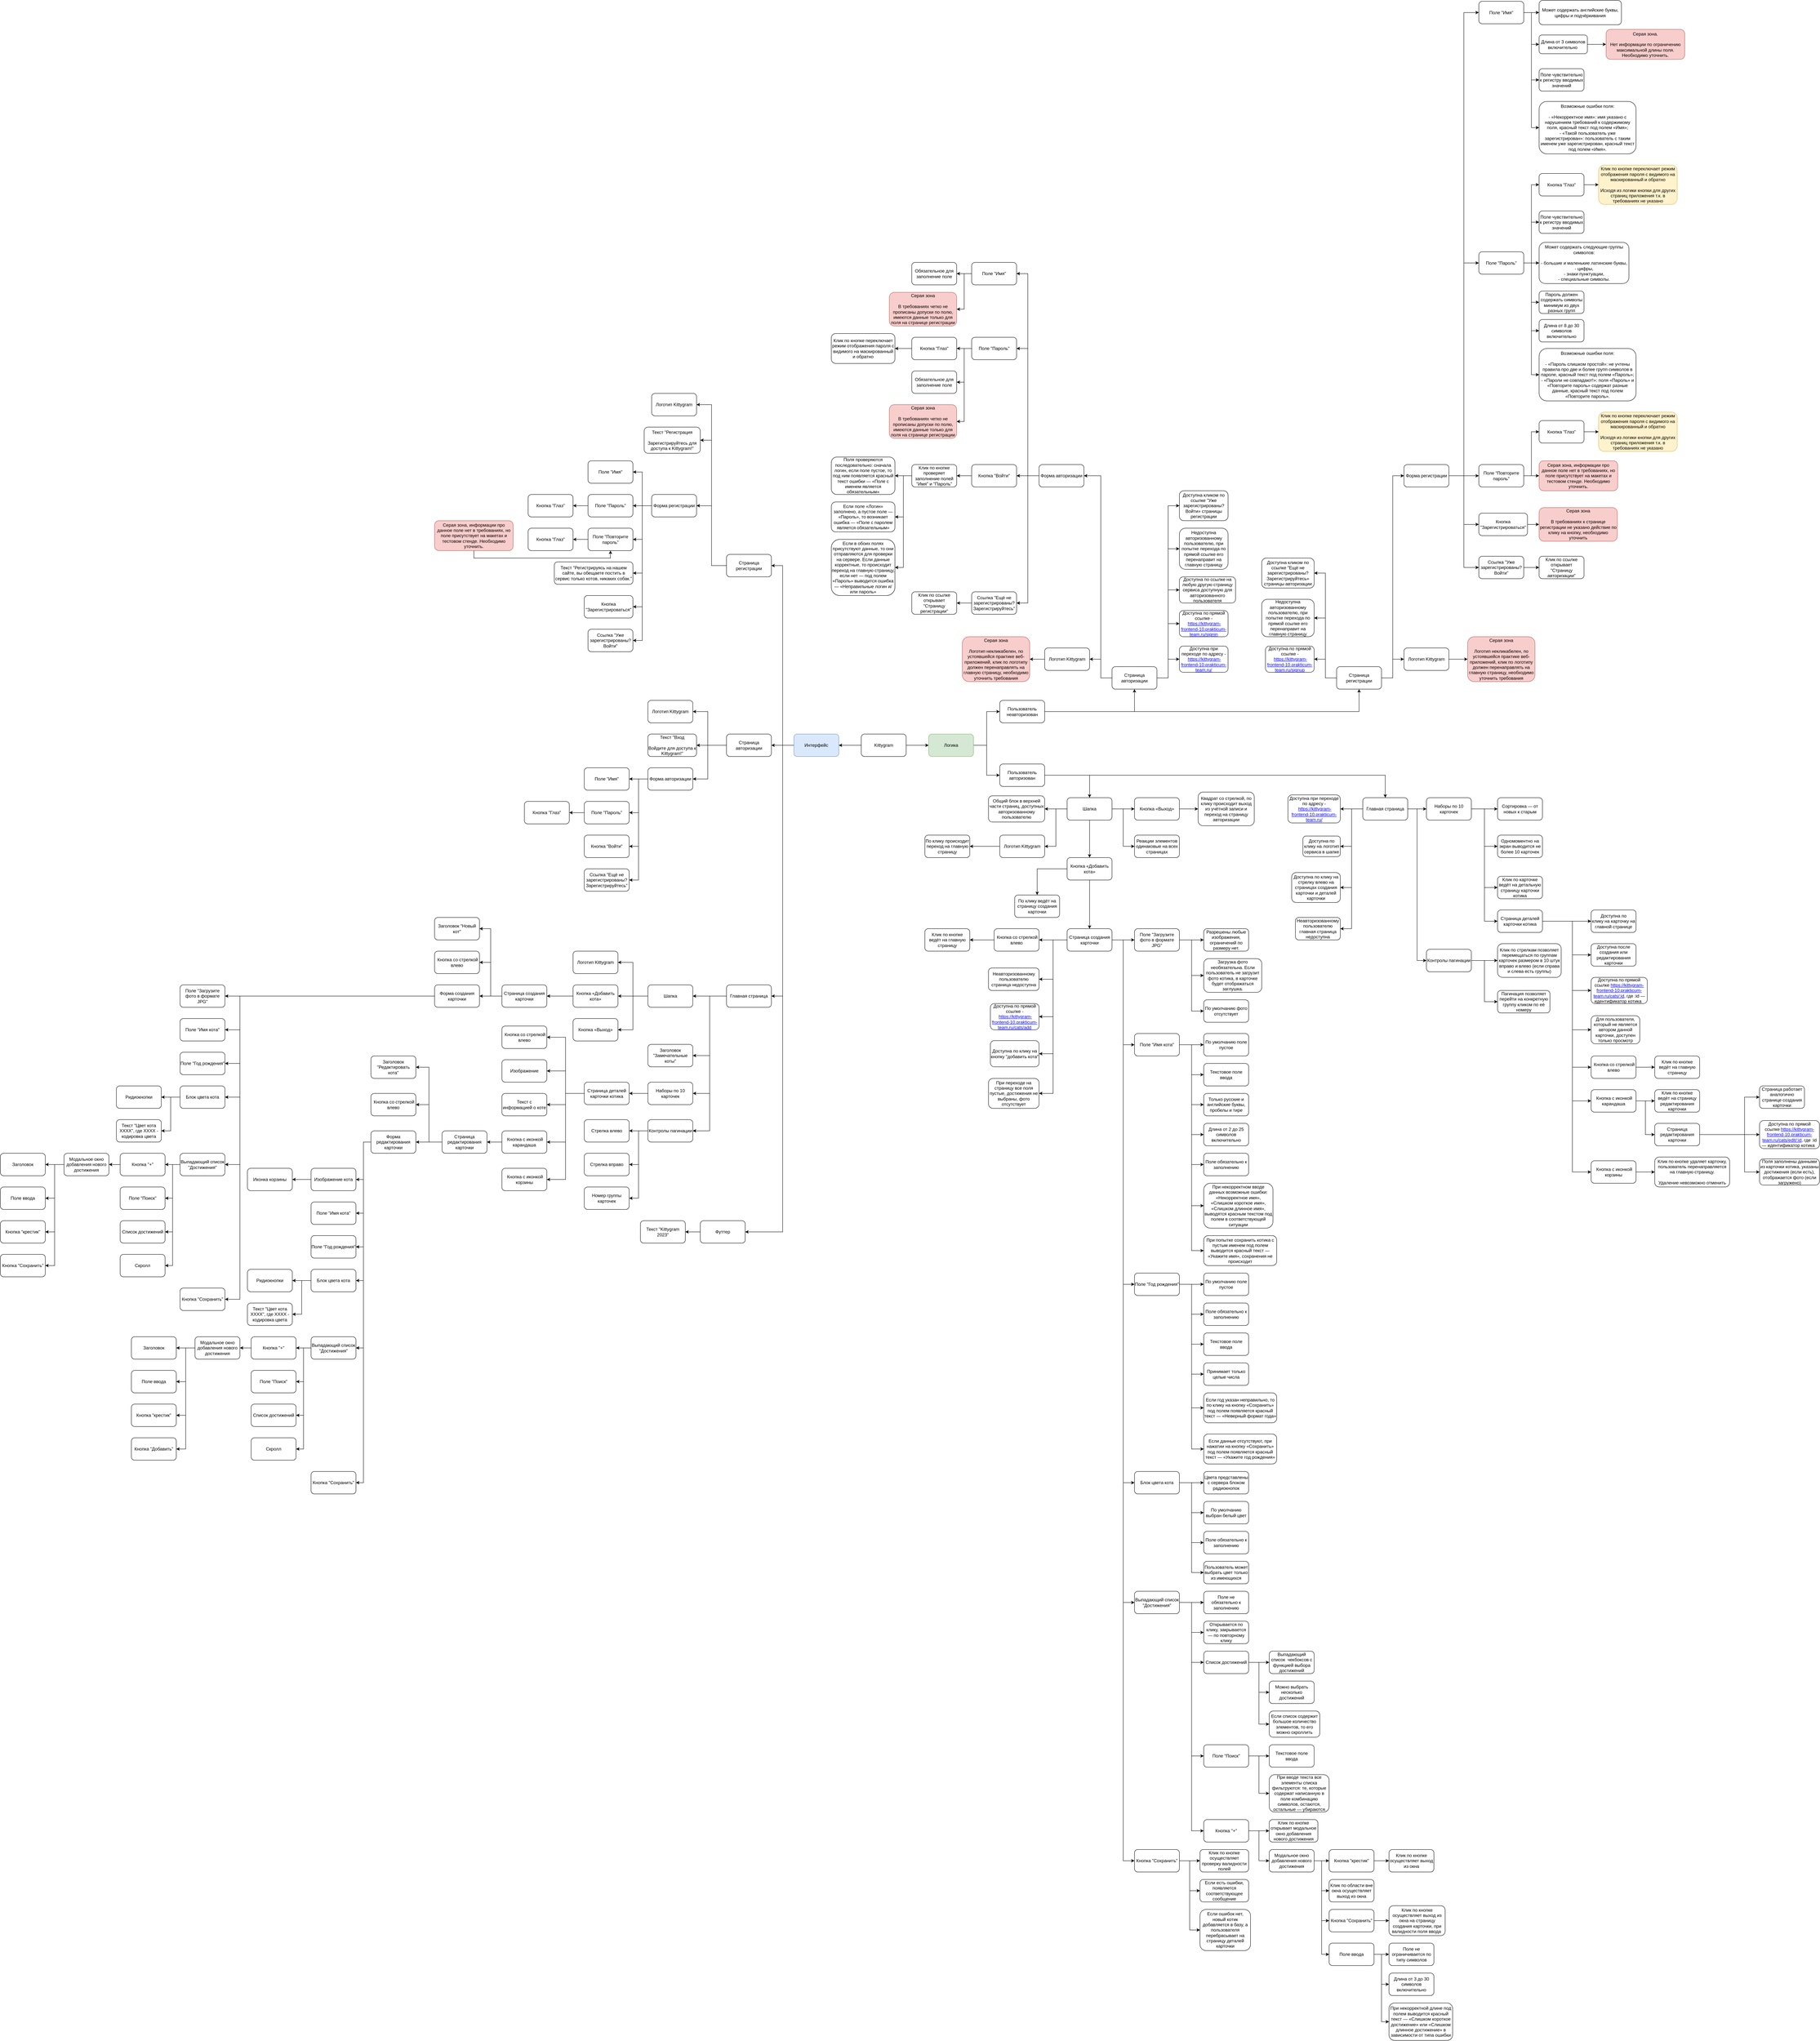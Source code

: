 <mxfile version="20.8.23" type="google"><diagram name="Страница 1" id="B4ngMT0LDyNERozYsAjo"><mxGraphModel grid="1" page="1" gridSize="10" guides="1" tooltips="1" connect="1" arrows="1" fold="1" pageScale="1" pageWidth="1654" pageHeight="1169" math="0" shadow="0"><root><mxCell id="0"/><mxCell id="1" parent="0"/><mxCell id="NlkbTJ30FMMsXWxti5BR-4" style="edgeStyle=orthogonalEdgeStyle;rounded=0;orthogonalLoop=1;jettySize=auto;html=1;entryX=1;entryY=0.5;entryDx=0;entryDy=0;" edge="1" parent="1" source="NlkbTJ30FMMsXWxti5BR-1" target="NlkbTJ30FMMsXWxti5BR-2"><mxGeometry relative="1" as="geometry"/></mxCell><mxCell id="NlkbTJ30FMMsXWxti5BR-5" style="edgeStyle=orthogonalEdgeStyle;rounded=0;orthogonalLoop=1;jettySize=auto;html=1;entryX=0;entryY=0.5;entryDx=0;entryDy=0;" edge="1" parent="1" source="NlkbTJ30FMMsXWxti5BR-1" target="NlkbTJ30FMMsXWxti5BR-3"><mxGeometry relative="1" as="geometry"/></mxCell><mxCell id="NlkbTJ30FMMsXWxti5BR-1" value="Kittygram" style="rounded=1;whiteSpace=wrap;html=1;" vertex="1" parent="1"><mxGeometry x="670" y="340" width="120" height="60" as="geometry"/></mxCell><mxCell id="NlkbTJ30FMMsXWxti5BR-7" style="edgeStyle=orthogonalEdgeStyle;rounded=0;orthogonalLoop=1;jettySize=auto;html=1;entryX=1;entryY=0.5;entryDx=0;entryDy=0;" edge="1" parent="1" source="NlkbTJ30FMMsXWxti5BR-2" target="NlkbTJ30FMMsXWxti5BR-6"><mxGeometry relative="1" as="geometry"/></mxCell><mxCell id="sFoSyE1RnavdERTgz5e0-41" style="edgeStyle=orthogonalEdgeStyle;rounded=0;orthogonalLoop=1;jettySize=auto;html=1;entryX=1;entryY=0.5;entryDx=0;entryDy=0;" edge="1" parent="1" source="NlkbTJ30FMMsXWxti5BR-2" target="sFoSyE1RnavdERTgz5e0-11"><mxGeometry relative="1" as="geometry"/></mxCell><mxCell id="sFoSyE1RnavdERTgz5e0-43" style="edgeStyle=orthogonalEdgeStyle;rounded=0;orthogonalLoop=1;jettySize=auto;html=1;entryX=1;entryY=0.5;entryDx=0;entryDy=0;" edge="1" parent="1" source="NlkbTJ30FMMsXWxti5BR-2" target="sFoSyE1RnavdERTgz5e0-42"><mxGeometry relative="1" as="geometry"><Array as="points"><mxPoint x="460" y="370"/><mxPoint x="460" y="1040"/></Array></mxGeometry></mxCell><mxCell id="sFoSyE1RnavdERTgz5e0-72" style="edgeStyle=orthogonalEdgeStyle;rounded=0;orthogonalLoop=1;jettySize=auto;html=1;entryX=1;entryY=0.5;entryDx=0;entryDy=0;" edge="1" parent="1" source="NlkbTJ30FMMsXWxti5BR-2" target="sFoSyE1RnavdERTgz5e0-70"><mxGeometry relative="1" as="geometry"><Array as="points"><mxPoint x="460" y="370"/><mxPoint x="460" y="1670"/></Array></mxGeometry></mxCell><mxCell id="NlkbTJ30FMMsXWxti5BR-2" value="Интерфейс" style="rounded=1;whiteSpace=wrap;html=1;fillColor=#dae8fc;strokeColor=#6c8ebf;" vertex="1" parent="1"><mxGeometry x="490" y="340" width="120" height="60" as="geometry"/></mxCell><mxCell id="clwRUw-qenO3lqUsykAz-80" style="edgeStyle=orthogonalEdgeStyle;rounded=0;orthogonalLoop=1;jettySize=auto;html=1;entryX=0;entryY=0.5;entryDx=0;entryDy=0;" edge="1" parent="1" source="NlkbTJ30FMMsXWxti5BR-3" target="clwRUw-qenO3lqUsykAz-72"><mxGeometry relative="1" as="geometry"/></mxCell><mxCell id="clwRUw-qenO3lqUsykAz-81" style="edgeStyle=orthogonalEdgeStyle;rounded=0;orthogonalLoop=1;jettySize=auto;html=1;entryX=0;entryY=0.5;entryDx=0;entryDy=0;" edge="1" parent="1" source="NlkbTJ30FMMsXWxti5BR-3" target="clwRUw-qenO3lqUsykAz-70"><mxGeometry relative="1" as="geometry"/></mxCell><mxCell id="NlkbTJ30FMMsXWxti5BR-3" value="Логика" style="rounded=1;whiteSpace=wrap;html=1;fillColor=#d5e8d4;strokeColor=#82b366;" vertex="1" parent="1"><mxGeometry x="850" y="340" width="120" height="60" as="geometry"/></mxCell><mxCell id="NlkbTJ30FMMsXWxti5BR-11" style="edgeStyle=orthogonalEdgeStyle;rounded=0;orthogonalLoop=1;jettySize=auto;html=1;entryX=1;entryY=0.5;entryDx=0;entryDy=0;" edge="1" parent="1" source="NlkbTJ30FMMsXWxti5BR-6" target="NlkbTJ30FMMsXWxti5BR-10"><mxGeometry relative="1" as="geometry"/></mxCell><mxCell id="NlkbTJ30FMMsXWxti5BR-12" style="edgeStyle=orthogonalEdgeStyle;rounded=0;orthogonalLoop=1;jettySize=auto;html=1;exitX=0;exitY=0.5;exitDx=0;exitDy=0;entryX=1;entryY=0.5;entryDx=0;entryDy=0;" edge="1" parent="1" source="NlkbTJ30FMMsXWxti5BR-6" target="NlkbTJ30FMMsXWxti5BR-9"><mxGeometry relative="1" as="geometry"><Array as="points"><mxPoint x="260" y="370"/><mxPoint x="260" y="280"/></Array></mxGeometry></mxCell><mxCell id="NlkbTJ30FMMsXWxti5BR-13" style="edgeStyle=orthogonalEdgeStyle;rounded=0;orthogonalLoop=1;jettySize=auto;html=1;entryX=1;entryY=0.5;entryDx=0;entryDy=0;" edge="1" parent="1" source="NlkbTJ30FMMsXWxti5BR-6" target="NlkbTJ30FMMsXWxti5BR-8"><mxGeometry relative="1" as="geometry"><Array as="points"><mxPoint x="260" y="370"/><mxPoint x="260" y="460"/></Array></mxGeometry></mxCell><mxCell id="NlkbTJ30FMMsXWxti5BR-6" value="Страница авторизации" style="rounded=1;whiteSpace=wrap;html=1;" vertex="1" parent="1"><mxGeometry x="310" y="340" width="120" height="60" as="geometry"/></mxCell><mxCell id="trZwiOhtESFYnpoOLOHI-3" style="edgeStyle=orthogonalEdgeStyle;rounded=0;orthogonalLoop=1;jettySize=auto;html=1;entryX=1;entryY=0.5;entryDx=0;entryDy=0;" edge="1" parent="1" source="NlkbTJ30FMMsXWxti5BR-8" target="trZwiOhtESFYnpoOLOHI-1"><mxGeometry relative="1" as="geometry"/></mxCell><mxCell id="trZwiOhtESFYnpoOLOHI-4" style="edgeStyle=orthogonalEdgeStyle;rounded=0;orthogonalLoop=1;jettySize=auto;html=1;entryX=1;entryY=0.5;entryDx=0;entryDy=0;" edge="1" parent="1" source="NlkbTJ30FMMsXWxti5BR-8" target="trZwiOhtESFYnpoOLOHI-2"><mxGeometry relative="1" as="geometry"/></mxCell><mxCell id="sFoSyE1RnavdERTgz5e0-4" style="edgeStyle=orthogonalEdgeStyle;rounded=0;orthogonalLoop=1;jettySize=auto;html=1;entryX=1;entryY=0.5;entryDx=0;entryDy=0;" edge="1" parent="1" source="NlkbTJ30FMMsXWxti5BR-8" target="sFoSyE1RnavdERTgz5e0-1"><mxGeometry relative="1" as="geometry"/></mxCell><mxCell id="sFoSyE1RnavdERTgz5e0-5" style="edgeStyle=orthogonalEdgeStyle;rounded=0;orthogonalLoop=1;jettySize=auto;html=1;entryX=1;entryY=0.5;entryDx=0;entryDy=0;" edge="1" parent="1" source="NlkbTJ30FMMsXWxti5BR-8" target="sFoSyE1RnavdERTgz5e0-2"><mxGeometry relative="1" as="geometry"/></mxCell><mxCell id="NlkbTJ30FMMsXWxti5BR-8" value="Форма авторизации" style="rounded=1;whiteSpace=wrap;html=1;" vertex="1" parent="1"><mxGeometry x="100" y="430" width="120" height="60" as="geometry"/></mxCell><mxCell id="NlkbTJ30FMMsXWxti5BR-9" value="Логотип Kittygram" style="rounded=1;whiteSpace=wrap;html=1;" vertex="1" parent="1"><mxGeometry x="100" y="250" width="120" height="60" as="geometry"/></mxCell><mxCell id="NlkbTJ30FMMsXWxti5BR-10" value="Текст &quot;Вход&lt;br&gt;&lt;br&gt;&lt;div&gt;Войдите для доступа к Kittygram!&quot;&lt;/div&gt;" style="rounded=1;whiteSpace=wrap;html=1;" vertex="1" parent="1"><mxGeometry x="100" y="340" width="130" height="60" as="geometry"/></mxCell><mxCell id="trZwiOhtESFYnpoOLOHI-1" value="Поле &quot;Имя&quot;" style="rounded=1;whiteSpace=wrap;html=1;" vertex="1" parent="1"><mxGeometry x="-70" y="430" width="120" height="60" as="geometry"/></mxCell><mxCell id="trZwiOhtESFYnpoOLOHI-6" style="edgeStyle=orthogonalEdgeStyle;rounded=0;orthogonalLoop=1;jettySize=auto;html=1;entryX=1;entryY=0.5;entryDx=0;entryDy=0;" edge="1" parent="1" source="trZwiOhtESFYnpoOLOHI-2" target="trZwiOhtESFYnpoOLOHI-5"><mxGeometry relative="1" as="geometry"/></mxCell><mxCell id="trZwiOhtESFYnpoOLOHI-2" value="Поле &quot;Пароль&quot;" style="rounded=1;whiteSpace=wrap;html=1;" vertex="1" parent="1"><mxGeometry x="-70" y="520" width="120" height="60" as="geometry"/></mxCell><mxCell id="trZwiOhtESFYnpoOLOHI-5" value="Кнопка &quot;Глаз&quot;" style="rounded=1;whiteSpace=wrap;html=1;" vertex="1" parent="1"><mxGeometry x="-230" y="520" width="120" height="60" as="geometry"/></mxCell><mxCell id="sFoSyE1RnavdERTgz5e0-1" value="Кнопка &quot;Войти&quot;" style="rounded=1;whiteSpace=wrap;html=1;" vertex="1" parent="1"><mxGeometry x="-70" y="610" width="120" height="60" as="geometry"/></mxCell><mxCell id="sFoSyE1RnavdERTgz5e0-2" value="Ссылка &quot;Ещё не зарегистрированы?&lt;br&gt;Зарегистрируйтесь&quot;" style="rounded=1;whiteSpace=wrap;html=1;" vertex="1" parent="1"><mxGeometry x="-70" y="700" width="120" height="60" as="geometry"/></mxCell><mxCell id="sFoSyE1RnavdERTgz5e0-31" style="edgeStyle=orthogonalEdgeStyle;rounded=0;orthogonalLoop=1;jettySize=auto;html=1;entryX=1;entryY=0.5;entryDx=0;entryDy=0;" edge="1" parent="1" source="sFoSyE1RnavdERTgz5e0-11" target="sFoSyE1RnavdERTgz5e0-17"><mxGeometry relative="1" as="geometry"/></mxCell><mxCell id="sFoSyE1RnavdERTgz5e0-33" style="edgeStyle=orthogonalEdgeStyle;rounded=0;orthogonalLoop=1;jettySize=auto;html=1;entryX=1;entryY=0.5;entryDx=0;entryDy=0;" edge="1" parent="1" source="sFoSyE1RnavdERTgz5e0-11" target="sFoSyE1RnavdERTgz5e0-18"><mxGeometry relative="1" as="geometry"/></mxCell><mxCell id="sFoSyE1RnavdERTgz5e0-34" style="edgeStyle=orthogonalEdgeStyle;rounded=0;orthogonalLoop=1;jettySize=auto;html=1;entryX=1;entryY=0.5;entryDx=0;entryDy=0;" edge="1" parent="1" source="sFoSyE1RnavdERTgz5e0-11" target="sFoSyE1RnavdERTgz5e0-19"><mxGeometry relative="1" as="geometry"><Array as="points"><mxPoint x="270" y="-110"/><mxPoint x="270" y="-445"/></Array></mxGeometry></mxCell><mxCell id="sFoSyE1RnavdERTgz5e0-11" value="Страница регистрации" style="rounded=1;whiteSpace=wrap;html=1;" vertex="1" parent="1"><mxGeometry x="310" y="-140" width="120" height="60" as="geometry"/></mxCell><mxCell id="sFoSyE1RnavdERTgz5e0-12" style="edgeStyle=orthogonalEdgeStyle;rounded=0;orthogonalLoop=1;jettySize=auto;html=1;entryX=1;entryY=0.5;entryDx=0;entryDy=0;" edge="1" parent="1" source="sFoSyE1RnavdERTgz5e0-17" target="sFoSyE1RnavdERTgz5e0-20"><mxGeometry relative="1" as="geometry"/></mxCell><mxCell id="sFoSyE1RnavdERTgz5e0-13" style="edgeStyle=orthogonalEdgeStyle;rounded=0;orthogonalLoop=1;jettySize=auto;html=1;entryX=1;entryY=0.5;entryDx=0;entryDy=0;" edge="1" parent="1" source="sFoSyE1RnavdERTgz5e0-17" target="sFoSyE1RnavdERTgz5e0-22"><mxGeometry relative="1" as="geometry"/></mxCell><mxCell id="sFoSyE1RnavdERTgz5e0-14" style="edgeStyle=orthogonalEdgeStyle;rounded=0;orthogonalLoop=1;jettySize=auto;html=1;entryX=1;entryY=0.5;entryDx=0;entryDy=0;" edge="1" parent="1" source="sFoSyE1RnavdERTgz5e0-17" target="sFoSyE1RnavdERTgz5e0-24"><mxGeometry relative="1" as="geometry"/></mxCell><mxCell id="sFoSyE1RnavdERTgz5e0-15" style="edgeStyle=orthogonalEdgeStyle;rounded=0;orthogonalLoop=1;jettySize=auto;html=1;entryX=1;entryY=0.5;entryDx=0;entryDy=0;" edge="1" parent="1" source="sFoSyE1RnavdERTgz5e0-17" target="sFoSyE1RnavdERTgz5e0-25"><mxGeometry relative="1" as="geometry"/></mxCell><mxCell id="sFoSyE1RnavdERTgz5e0-16" style="edgeStyle=orthogonalEdgeStyle;rounded=0;orthogonalLoop=1;jettySize=auto;html=1;entryX=1;entryY=0.5;entryDx=0;entryDy=0;" edge="1" parent="1" source="sFoSyE1RnavdERTgz5e0-17" target="sFoSyE1RnavdERTgz5e0-26"><mxGeometry relative="1" as="geometry"/></mxCell><mxCell id="sFoSyE1RnavdERTgz5e0-36" style="edgeStyle=orthogonalEdgeStyle;rounded=0;orthogonalLoop=1;jettySize=auto;html=1;entryX=1;entryY=0.5;entryDx=0;entryDy=0;" edge="1" parent="1" source="sFoSyE1RnavdERTgz5e0-17" target="sFoSyE1RnavdERTgz5e0-35"><mxGeometry relative="1" as="geometry"/></mxCell><mxCell id="sFoSyE1RnavdERTgz5e0-17" value="Форма регистрации" style="rounded=1;whiteSpace=wrap;html=1;" vertex="1" parent="1"><mxGeometry x="110" y="-300" width="120" height="60" as="geometry"/></mxCell><mxCell id="sFoSyE1RnavdERTgz5e0-18" value="Логотип Kittygram" style="rounded=1;whiteSpace=wrap;html=1;" vertex="1" parent="1"><mxGeometry x="110" y="-570" width="120" height="60" as="geometry"/></mxCell><mxCell id="sFoSyE1RnavdERTgz5e0-19" value="Текст &quot;Регистрация&lt;br&gt;&lt;br&gt;&lt;div&gt;&lt;span style=&quot;background-color: initial;&quot;&gt;Зарегистрируйтесь для доступа к Kittygram!&lt;/span&gt;&quot;&lt;/div&gt;" style="rounded=1;whiteSpace=wrap;html=1;" vertex="1" parent="1"><mxGeometry x="90" y="-480" width="150" height="70" as="geometry"/></mxCell><mxCell id="sFoSyE1RnavdERTgz5e0-20" value="Поле &quot;Имя&quot;" style="rounded=1;whiteSpace=wrap;html=1;" vertex="1" parent="1"><mxGeometry x="-60" y="-390" width="120" height="60" as="geometry"/></mxCell><mxCell id="sFoSyE1RnavdERTgz5e0-21" style="edgeStyle=orthogonalEdgeStyle;rounded=0;orthogonalLoop=1;jettySize=auto;html=1;entryX=1;entryY=0.5;entryDx=0;entryDy=0;" edge="1" parent="1" source="sFoSyE1RnavdERTgz5e0-22" target="sFoSyE1RnavdERTgz5e0-23"><mxGeometry relative="1" as="geometry"/></mxCell><mxCell id="sFoSyE1RnavdERTgz5e0-22" value="Поле &quot;Пароль&quot;" style="rounded=1;whiteSpace=wrap;html=1;" vertex="1" parent="1"><mxGeometry x="-60" y="-300" width="120" height="60" as="geometry"/></mxCell><mxCell id="sFoSyE1RnavdERTgz5e0-23" value="Кнопка &quot;Глаз&quot;" style="rounded=1;whiteSpace=wrap;html=1;" vertex="1" parent="1"><mxGeometry x="-220" y="-300" width="120" height="60" as="geometry"/></mxCell><mxCell id="sFoSyE1RnavdERTgz5e0-24" value="Текст &quot;Регистрируясь на нашем сайте, вы обещаете постить в сервис только котов, никаких собак.&quot;" style="rounded=1;whiteSpace=wrap;html=1;" vertex="1" parent="1"><mxGeometry x="-150" y="-120" width="210" height="60" as="geometry"/></mxCell><mxCell id="sFoSyE1RnavdERTgz5e0-25" value="Кнопка &quot;Зарегистрироваться&quot;" style="rounded=1;whiteSpace=wrap;html=1;" vertex="1" parent="1"><mxGeometry x="-70" y="-30" width="130" height="60" as="geometry"/></mxCell><mxCell id="sFoSyE1RnavdERTgz5e0-26" value="Ссылка &quot;Уже зарегистрированы? Войти&quot;" style="rounded=1;whiteSpace=wrap;html=1;" vertex="1" parent="1"><mxGeometry x="-60" y="60" width="120" height="60" as="geometry"/></mxCell><mxCell id="sFoSyE1RnavdERTgz5e0-38" style="edgeStyle=orthogonalEdgeStyle;rounded=0;orthogonalLoop=1;jettySize=auto;html=1;" edge="1" parent="1" source="sFoSyE1RnavdERTgz5e0-35" target="sFoSyE1RnavdERTgz5e0-37"><mxGeometry relative="1" as="geometry"/></mxCell><mxCell id="sFoSyE1RnavdERTgz5e0-35" value="Поле &quot;Повторите пароль&quot;" style="rounded=1;whiteSpace=wrap;html=1;" vertex="1" parent="1"><mxGeometry x="-60" y="-210" width="120" height="60" as="geometry"/></mxCell><mxCell id="sFoSyE1RnavdERTgz5e0-37" value="Кнопка &quot;Глаз&quot;" style="rounded=1;whiteSpace=wrap;html=1;" vertex="1" parent="1"><mxGeometry x="-220" y="-210" width="120" height="60" as="geometry"/></mxCell><mxCell id="sFoSyE1RnavdERTgz5e0-40" style="edgeStyle=orthogonalEdgeStyle;rounded=0;orthogonalLoop=1;jettySize=auto;html=1;entryX=0.5;entryY=1;entryDx=0;entryDy=0;exitX=0.5;exitY=1;exitDx=0;exitDy=0;" edge="1" parent="1" source="sFoSyE1RnavdERTgz5e0-39" target="sFoSyE1RnavdERTgz5e0-35"><mxGeometry relative="1" as="geometry"/></mxCell><mxCell id="sFoSyE1RnavdERTgz5e0-39" value="Серая зона, информации про данное поле нет в требованиях, но поле присутствует на макетах и тестовом стенде. Необходимо уточнить." style="rounded=1;whiteSpace=wrap;html=1;fillColor=#f8cecc;strokeColor=#b85450;" vertex="1" parent="1"><mxGeometry x="-470" y="-230" width="210" height="80" as="geometry"/></mxCell><mxCell id="sFoSyE1RnavdERTgz5e0-45" style="edgeStyle=orthogonalEdgeStyle;rounded=0;orthogonalLoop=1;jettySize=auto;html=1;entryX=1;entryY=0.5;entryDx=0;entryDy=0;" edge="1" parent="1" source="sFoSyE1RnavdERTgz5e0-42" target="sFoSyE1RnavdERTgz5e0-44"><mxGeometry relative="1" as="geometry"/></mxCell><mxCell id="sFoSyE1RnavdERTgz5e0-53" style="edgeStyle=orthogonalEdgeStyle;rounded=0;orthogonalLoop=1;jettySize=auto;html=1;entryX=1;entryY=0.5;entryDx=0;entryDy=0;" edge="1" parent="1" source="sFoSyE1RnavdERTgz5e0-42" target="sFoSyE1RnavdERTgz5e0-52"><mxGeometry relative="1" as="geometry"/></mxCell><mxCell id="sFoSyE1RnavdERTgz5e0-57" style="edgeStyle=orthogonalEdgeStyle;rounded=0;orthogonalLoop=1;jettySize=auto;html=1;entryX=1;entryY=0.5;entryDx=0;entryDy=0;" edge="1" parent="1" source="sFoSyE1RnavdERTgz5e0-42" target="sFoSyE1RnavdERTgz5e0-56"><mxGeometry relative="1" as="geometry"/></mxCell><mxCell id="sFoSyE1RnavdERTgz5e0-68" style="edgeStyle=orthogonalEdgeStyle;rounded=0;orthogonalLoop=1;jettySize=auto;html=1;entryX=1;entryY=0.5;entryDx=0;entryDy=0;" edge="1" parent="1" source="sFoSyE1RnavdERTgz5e0-42" target="sFoSyE1RnavdERTgz5e0-67"><mxGeometry relative="1" as="geometry"/></mxCell><mxCell id="sFoSyE1RnavdERTgz5e0-42" value="Главная страница" style="rounded=1;whiteSpace=wrap;html=1;" vertex="1" parent="1"><mxGeometry x="310" y="1010" width="120" height="60" as="geometry"/></mxCell><mxCell id="sFoSyE1RnavdERTgz5e0-47" style="edgeStyle=orthogonalEdgeStyle;rounded=0;orthogonalLoop=1;jettySize=auto;html=1;entryX=1;entryY=0.5;entryDx=0;entryDy=0;" edge="1" parent="1" source="sFoSyE1RnavdERTgz5e0-44" target="sFoSyE1RnavdERTgz5e0-46"><mxGeometry relative="1" as="geometry"/></mxCell><mxCell id="sFoSyE1RnavdERTgz5e0-49" style="edgeStyle=orthogonalEdgeStyle;rounded=0;orthogonalLoop=1;jettySize=auto;html=1;entryX=1;entryY=0.5;entryDx=0;entryDy=0;" edge="1" parent="1" source="sFoSyE1RnavdERTgz5e0-44" target="sFoSyE1RnavdERTgz5e0-48"><mxGeometry relative="1" as="geometry"/></mxCell><mxCell id="sFoSyE1RnavdERTgz5e0-51" style="edgeStyle=orthogonalEdgeStyle;rounded=0;orthogonalLoop=1;jettySize=auto;html=1;entryX=1;entryY=0.5;entryDx=0;entryDy=0;" edge="1" parent="1" source="sFoSyE1RnavdERTgz5e0-44" target="sFoSyE1RnavdERTgz5e0-50"><mxGeometry relative="1" as="geometry"/></mxCell><mxCell id="sFoSyE1RnavdERTgz5e0-44" value="Шапка" style="rounded=1;whiteSpace=wrap;html=1;" vertex="1" parent="1"><mxGeometry x="100" y="1010" width="120" height="60" as="geometry"/></mxCell><mxCell id="sFoSyE1RnavdERTgz5e0-46" value="Логотип Kittygram" style="rounded=1;whiteSpace=wrap;html=1;" vertex="1" parent="1"><mxGeometry x="-100" y="920" width="120" height="60" as="geometry"/></mxCell><mxCell id="sFoSyE1RnavdERTgz5e0-59" style="edgeStyle=orthogonalEdgeStyle;rounded=0;orthogonalLoop=1;jettySize=auto;html=1;entryX=1;entryY=0.5;entryDx=0;entryDy=0;" edge="1" parent="1" source="sFoSyE1RnavdERTgz5e0-48" target="sFoSyE1RnavdERTgz5e0-58"><mxGeometry relative="1" as="geometry"/></mxCell><mxCell id="sFoSyE1RnavdERTgz5e0-48" value="Кнопка «Добавить кота»" style="rounded=1;whiteSpace=wrap;html=1;" vertex="1" parent="1"><mxGeometry x="-100" y="1010" width="120" height="60" as="geometry"/></mxCell><mxCell id="sFoSyE1RnavdERTgz5e0-50" value="Кнопка «Выход»" style="rounded=1;whiteSpace=wrap;html=1;" vertex="1" parent="1"><mxGeometry x="-100" y="1100" width="120" height="60" as="geometry"/></mxCell><mxCell id="sFoSyE1RnavdERTgz5e0-55" style="edgeStyle=orthogonalEdgeStyle;rounded=0;orthogonalLoop=1;jettySize=auto;html=1;entryX=1;entryY=0.5;entryDx=0;entryDy=0;" edge="1" parent="1" source="sFoSyE1RnavdERTgz5e0-52" target="sFoSyE1RnavdERTgz5e0-54"><mxGeometry relative="1" as="geometry"/></mxCell><mxCell id="sFoSyE1RnavdERTgz5e0-52" value="Наборы по 10 карточек" style="rounded=1;whiteSpace=wrap;html=1;" vertex="1" parent="1"><mxGeometry x="100" y="1270" width="120" height="60" as="geometry"/></mxCell><mxCell id="sFoSyE1RnavdERTgz5e0-117" style="edgeStyle=orthogonalEdgeStyle;rounded=0;orthogonalLoop=1;jettySize=auto;html=1;entryX=1;entryY=0.5;entryDx=0;entryDy=0;" edge="1" parent="1" source="sFoSyE1RnavdERTgz5e0-54" target="sFoSyE1RnavdERTgz5e0-116"><mxGeometry relative="1" as="geometry"/></mxCell><mxCell id="sFoSyE1RnavdERTgz5e0-119" style="edgeStyle=orthogonalEdgeStyle;rounded=0;orthogonalLoop=1;jettySize=auto;html=1;entryX=1;entryY=0.5;entryDx=0;entryDy=0;" edge="1" parent="1" source="sFoSyE1RnavdERTgz5e0-54" target="sFoSyE1RnavdERTgz5e0-118"><mxGeometry relative="1" as="geometry"/></mxCell><mxCell id="sFoSyE1RnavdERTgz5e0-121" style="edgeStyle=orthogonalEdgeStyle;rounded=0;orthogonalLoop=1;jettySize=auto;html=1;entryX=1;entryY=0.5;entryDx=0;entryDy=0;" edge="1" parent="1" source="sFoSyE1RnavdERTgz5e0-54" target="sFoSyE1RnavdERTgz5e0-120"><mxGeometry relative="1" as="geometry"/></mxCell><mxCell id="sFoSyE1RnavdERTgz5e0-123" style="edgeStyle=orthogonalEdgeStyle;rounded=0;orthogonalLoop=1;jettySize=auto;html=1;entryX=1;entryY=0.5;entryDx=0;entryDy=0;" edge="1" parent="1" source="sFoSyE1RnavdERTgz5e0-54" target="sFoSyE1RnavdERTgz5e0-122"><mxGeometry relative="1" as="geometry"/></mxCell><mxCell id="sFoSyE1RnavdERTgz5e0-125" style="edgeStyle=orthogonalEdgeStyle;rounded=0;orthogonalLoop=1;jettySize=auto;html=1;entryX=1;entryY=0.5;entryDx=0;entryDy=0;" edge="1" parent="1" source="sFoSyE1RnavdERTgz5e0-54" target="sFoSyE1RnavdERTgz5e0-124"><mxGeometry relative="1" as="geometry"/></mxCell><mxCell id="sFoSyE1RnavdERTgz5e0-54" value="Страница деталей карточки котика" style="rounded=1;whiteSpace=wrap;html=1;" vertex="1" parent="1"><mxGeometry x="-70" y="1270" width="120" height="60" as="geometry"/></mxCell><mxCell id="sFoSyE1RnavdERTgz5e0-63" style="edgeStyle=orthogonalEdgeStyle;rounded=0;orthogonalLoop=1;jettySize=auto;html=1;entryX=1;entryY=0.5;entryDx=0;entryDy=0;" edge="1" parent="1" source="sFoSyE1RnavdERTgz5e0-56" target="sFoSyE1RnavdERTgz5e0-60"><mxGeometry relative="1" as="geometry"/></mxCell><mxCell id="sFoSyE1RnavdERTgz5e0-64" style="edgeStyle=orthogonalEdgeStyle;rounded=0;orthogonalLoop=1;jettySize=auto;html=1;entryX=1;entryY=0.5;entryDx=0;entryDy=0;" edge="1" parent="1" source="sFoSyE1RnavdERTgz5e0-56" target="sFoSyE1RnavdERTgz5e0-61"><mxGeometry relative="1" as="geometry"/></mxCell><mxCell id="sFoSyE1RnavdERTgz5e0-65" style="edgeStyle=orthogonalEdgeStyle;rounded=0;orthogonalLoop=1;jettySize=auto;html=1;entryX=1;entryY=0.5;entryDx=0;entryDy=0;" edge="1" parent="1" source="sFoSyE1RnavdERTgz5e0-56" target="sFoSyE1RnavdERTgz5e0-62"><mxGeometry relative="1" as="geometry"/></mxCell><mxCell id="sFoSyE1RnavdERTgz5e0-56" value="Контролы пагинации" style="rounded=1;whiteSpace=wrap;html=1;" vertex="1" parent="1"><mxGeometry x="100" y="1370" width="120" height="60" as="geometry"/></mxCell><mxCell id="sFoSyE1RnavdERTgz5e0-74" style="edgeStyle=orthogonalEdgeStyle;rounded=0;orthogonalLoop=1;jettySize=auto;html=1;entryX=1;entryY=0.5;entryDx=0;entryDy=0;" edge="1" parent="1" source="sFoSyE1RnavdERTgz5e0-58" target="sFoSyE1RnavdERTgz5e0-69"><mxGeometry relative="1" as="geometry"/></mxCell><mxCell id="sFoSyE1RnavdERTgz5e0-76" style="edgeStyle=orthogonalEdgeStyle;rounded=0;orthogonalLoop=1;jettySize=auto;html=1;entryX=1;entryY=0.5;entryDx=0;entryDy=0;" edge="1" parent="1" source="sFoSyE1RnavdERTgz5e0-58" target="sFoSyE1RnavdERTgz5e0-75"><mxGeometry relative="1" as="geometry"/></mxCell><mxCell id="sFoSyE1RnavdERTgz5e0-78" style="edgeStyle=orthogonalEdgeStyle;rounded=0;orthogonalLoop=1;jettySize=auto;html=1;entryX=1;entryY=0.5;entryDx=0;entryDy=0;" edge="1" parent="1" source="sFoSyE1RnavdERTgz5e0-58" target="sFoSyE1RnavdERTgz5e0-77"><mxGeometry relative="1" as="geometry"/></mxCell><mxCell id="sFoSyE1RnavdERTgz5e0-58" value="Страница создания карточки" style="rounded=1;whiteSpace=wrap;html=1;" vertex="1" parent="1"><mxGeometry x="-290" y="1010" width="120" height="60" as="geometry"/></mxCell><mxCell id="sFoSyE1RnavdERTgz5e0-60" value="Стрелка влево" style="rounded=1;whiteSpace=wrap;html=1;" vertex="1" parent="1"><mxGeometry x="-70" y="1370" width="120" height="60" as="geometry"/></mxCell><mxCell id="sFoSyE1RnavdERTgz5e0-61" value="Стрелка вправо" style="rounded=1;whiteSpace=wrap;html=1;" vertex="1" parent="1"><mxGeometry x="-70" y="1460" width="120" height="60" as="geometry"/></mxCell><mxCell id="sFoSyE1RnavdERTgz5e0-62" value="Номер группы карточек" style="rounded=1;whiteSpace=wrap;html=1;" vertex="1" parent="1"><mxGeometry x="-70" y="1550" width="120" height="60" as="geometry"/></mxCell><mxCell id="sFoSyE1RnavdERTgz5e0-67" value="Заголовок &quot;Замечательные коты&quot;" style="rounded=1;whiteSpace=wrap;html=1;" vertex="1" parent="1"><mxGeometry x="100" y="1169" width="120" height="60" as="geometry"/></mxCell><mxCell id="sFoSyE1RnavdERTgz5e0-69" value="Заголовок &quot;Новый кот&quot;" style="rounded=1;whiteSpace=wrap;html=1;" vertex="1" parent="1"><mxGeometry x="-470" y="830" width="120" height="60" as="geometry"/></mxCell><mxCell id="sFoSyE1RnavdERTgz5e0-73" style="edgeStyle=orthogonalEdgeStyle;rounded=0;orthogonalLoop=1;jettySize=auto;html=1;entryX=1;entryY=0.5;entryDx=0;entryDy=0;" edge="1" parent="1" source="sFoSyE1RnavdERTgz5e0-70" target="sFoSyE1RnavdERTgz5e0-71"><mxGeometry relative="1" as="geometry"/></mxCell><mxCell id="sFoSyE1RnavdERTgz5e0-70" value="Футтер" style="rounded=1;whiteSpace=wrap;html=1;" vertex="1" parent="1"><mxGeometry x="240" y="1640" width="120" height="60" as="geometry"/></mxCell><mxCell id="sFoSyE1RnavdERTgz5e0-71" value="Текст &quot;Kittygram 2023&quot;" style="rounded=1;whiteSpace=wrap;html=1;" vertex="1" parent="1"><mxGeometry x="80" y="1640" width="120" height="60" as="geometry"/></mxCell><mxCell id="sFoSyE1RnavdERTgz5e0-75" value="&amp;nbsp;Кнопка со стрелкой влево" style="rounded=1;whiteSpace=wrap;html=1;" vertex="1" parent="1"><mxGeometry x="-470" y="920" width="120" height="60" as="geometry"/></mxCell><mxCell id="sFoSyE1RnavdERTgz5e0-80" style="edgeStyle=orthogonalEdgeStyle;rounded=0;orthogonalLoop=1;jettySize=auto;html=1;entryX=1;entryY=0.5;entryDx=0;entryDy=0;exitX=0;exitY=0.5;exitDx=0;exitDy=0;" edge="1" parent="1" source="sFoSyE1RnavdERTgz5e0-77" target="sFoSyE1RnavdERTgz5e0-79"><mxGeometry relative="1" as="geometry"><mxPoint x="-760" y="1040" as="sourcePoint"/><Array as="points"/></mxGeometry></mxCell><mxCell id="sFoSyE1RnavdERTgz5e0-82" style="edgeStyle=orthogonalEdgeStyle;rounded=0;orthogonalLoop=1;jettySize=auto;html=1;entryX=1;entryY=0.5;entryDx=0;entryDy=0;exitX=0;exitY=0.5;exitDx=0;exitDy=0;" edge="1" parent="1" source="sFoSyE1RnavdERTgz5e0-77" target="sFoSyE1RnavdERTgz5e0-81"><mxGeometry relative="1" as="geometry"><mxPoint x="-760" y="1040" as="sourcePoint"/><Array as="points"><mxPoint x="-990" y="1040"/><mxPoint x="-990" y="1130"/></Array></mxGeometry></mxCell><mxCell id="sFoSyE1RnavdERTgz5e0-84" style="edgeStyle=orthogonalEdgeStyle;rounded=0;orthogonalLoop=1;jettySize=auto;html=1;entryX=1;entryY=0.5;entryDx=0;entryDy=0;exitX=0;exitY=0.5;exitDx=0;exitDy=0;" edge="1" parent="1" source="sFoSyE1RnavdERTgz5e0-77" target="sFoSyE1RnavdERTgz5e0-83"><mxGeometry relative="1" as="geometry"><mxPoint x="-760" y="1040" as="sourcePoint"/><Array as="points"><mxPoint x="-990" y="1040"/><mxPoint x="-990" y="1220"/></Array></mxGeometry></mxCell><mxCell id="sFoSyE1RnavdERTgz5e0-86" style="edgeStyle=orthogonalEdgeStyle;rounded=0;orthogonalLoop=1;jettySize=auto;html=1;entryX=1;entryY=0.5;entryDx=0;entryDy=0;exitX=0;exitY=0.5;exitDx=0;exitDy=0;" edge="1" parent="1" source="sFoSyE1RnavdERTgz5e0-77" target="sFoSyE1RnavdERTgz5e0-85"><mxGeometry relative="1" as="geometry"><mxPoint x="-760" y="1040" as="sourcePoint"/><Array as="points"><mxPoint x="-990" y="1040"/><mxPoint x="-990" y="1310"/></Array></mxGeometry></mxCell><mxCell id="sFoSyE1RnavdERTgz5e0-92" style="edgeStyle=orthogonalEdgeStyle;rounded=0;orthogonalLoop=1;jettySize=auto;html=1;entryX=1;entryY=0.5;entryDx=0;entryDy=0;exitX=0;exitY=0.5;exitDx=0;exitDy=0;" edge="1" parent="1" source="sFoSyE1RnavdERTgz5e0-77" target="sFoSyE1RnavdERTgz5e0-91"><mxGeometry relative="1" as="geometry"><mxPoint x="-760" y="1040" as="sourcePoint"/><Array as="points"><mxPoint x="-990" y="1040"/><mxPoint x="-990" y="1490"/></Array></mxGeometry></mxCell><mxCell id="sFoSyE1RnavdERTgz5e0-115" style="edgeStyle=orthogonalEdgeStyle;rounded=0;orthogonalLoop=1;jettySize=auto;html=1;entryX=1;entryY=0.5;entryDx=0;entryDy=0;exitX=0;exitY=0.5;exitDx=0;exitDy=0;" edge="1" parent="1" source="sFoSyE1RnavdERTgz5e0-77" target="sFoSyE1RnavdERTgz5e0-101"><mxGeometry relative="1" as="geometry"><mxPoint x="-760" y="1040" as="sourcePoint"/><Array as="points"><mxPoint x="-990" y="1040"/><mxPoint x="-990" y="1850"/></Array></mxGeometry></mxCell><mxCell id="sFoSyE1RnavdERTgz5e0-77" value="Форма создания карточки" style="rounded=1;whiteSpace=wrap;html=1;" vertex="1" parent="1"><mxGeometry x="-470" y="1010" width="120" height="60" as="geometry"/></mxCell><mxCell id="sFoSyE1RnavdERTgz5e0-79" value="Поле &quot;Загрузите фото в формате JPG&quot;" style="rounded=1;whiteSpace=wrap;html=1;" vertex="1" parent="1"><mxGeometry x="-1150" y="1010" width="120" height="60" as="geometry"/></mxCell><mxCell id="sFoSyE1RnavdERTgz5e0-81" value="Поле &quot;Имя кота&quot;" style="rounded=1;whiteSpace=wrap;html=1;" vertex="1" parent="1"><mxGeometry x="-1150" y="1100" width="120" height="60" as="geometry"/></mxCell><mxCell id="sFoSyE1RnavdERTgz5e0-83" value="Поле &quot;Год рождения&quot;" style="rounded=1;whiteSpace=wrap;html=1;" vertex="1" parent="1"><mxGeometry x="-1150" y="1190" width="120" height="60" as="geometry"/></mxCell><mxCell id="sFoSyE1RnavdERTgz5e0-88" style="edgeStyle=orthogonalEdgeStyle;rounded=0;orthogonalLoop=1;jettySize=auto;html=1;entryX=1;entryY=0.5;entryDx=0;entryDy=0;" edge="1" parent="1" source="sFoSyE1RnavdERTgz5e0-85" target="sFoSyE1RnavdERTgz5e0-87"><mxGeometry relative="1" as="geometry"/></mxCell><mxCell id="sFoSyE1RnavdERTgz5e0-90" style="edgeStyle=orthogonalEdgeStyle;rounded=0;orthogonalLoop=1;jettySize=auto;html=1;entryX=1;entryY=0.5;entryDx=0;entryDy=0;" edge="1" parent="1" source="sFoSyE1RnavdERTgz5e0-85" target="sFoSyE1RnavdERTgz5e0-89"><mxGeometry relative="1" as="geometry"/></mxCell><mxCell id="sFoSyE1RnavdERTgz5e0-85" value="Блок цвета кота" style="rounded=1;whiteSpace=wrap;html=1;" vertex="1" parent="1"><mxGeometry x="-1150" y="1280" width="120" height="60" as="geometry"/></mxCell><mxCell id="sFoSyE1RnavdERTgz5e0-87" value="Ридиокнопки" style="rounded=1;whiteSpace=wrap;html=1;" vertex="1" parent="1"><mxGeometry x="-1320" y="1280" width="120" height="60" as="geometry"/></mxCell><mxCell id="sFoSyE1RnavdERTgz5e0-89" value="Текст &quot;Цвет кота ХХХХ&quot;, где ХХХХ - кодировка цвета" style="rounded=1;whiteSpace=wrap;html=1;" vertex="1" parent="1"><mxGeometry x="-1320" y="1370" width="120" height="60" as="geometry"/></mxCell><mxCell id="sFoSyE1RnavdERTgz5e0-94" style="edgeStyle=orthogonalEdgeStyle;rounded=0;orthogonalLoop=1;jettySize=auto;html=1;entryX=1;entryY=0.5;entryDx=0;entryDy=0;" edge="1" parent="1" source="sFoSyE1RnavdERTgz5e0-91" target="sFoSyE1RnavdERTgz5e0-93"><mxGeometry relative="1" as="geometry"/></mxCell><mxCell id="sFoSyE1RnavdERTgz5e0-96" style="edgeStyle=orthogonalEdgeStyle;rounded=0;orthogonalLoop=1;jettySize=auto;html=1;entryX=1;entryY=0.5;entryDx=0;entryDy=0;" edge="1" parent="1" source="sFoSyE1RnavdERTgz5e0-91" target="sFoSyE1RnavdERTgz5e0-95"><mxGeometry relative="1" as="geometry"/></mxCell><mxCell id="sFoSyE1RnavdERTgz5e0-98" style="edgeStyle=orthogonalEdgeStyle;rounded=0;orthogonalLoop=1;jettySize=auto;html=1;entryX=1;entryY=0.5;entryDx=0;entryDy=0;" edge="1" parent="1" source="sFoSyE1RnavdERTgz5e0-91" target="sFoSyE1RnavdERTgz5e0-97"><mxGeometry relative="1" as="geometry"/></mxCell><mxCell id="sFoSyE1RnavdERTgz5e0-100" style="edgeStyle=orthogonalEdgeStyle;rounded=0;orthogonalLoop=1;jettySize=auto;html=1;entryX=1;entryY=0.5;entryDx=0;entryDy=0;" edge="1" parent="1" source="sFoSyE1RnavdERTgz5e0-91" target="sFoSyE1RnavdERTgz5e0-99"><mxGeometry relative="1" as="geometry"/></mxCell><mxCell id="sFoSyE1RnavdERTgz5e0-91" value="Выпадающий список &quot;Достижения&quot;" style="rounded=1;whiteSpace=wrap;html=1;" vertex="1" parent="1"><mxGeometry x="-1150" y="1460" width="120" height="60" as="geometry"/></mxCell><mxCell id="sFoSyE1RnavdERTgz5e0-106" style="edgeStyle=orthogonalEdgeStyle;rounded=0;orthogonalLoop=1;jettySize=auto;html=1;entryX=1;entryY=0.5;entryDx=0;entryDy=0;" edge="1" parent="1" source="sFoSyE1RnavdERTgz5e0-93" target="sFoSyE1RnavdERTgz5e0-105"><mxGeometry relative="1" as="geometry"/></mxCell><mxCell id="sFoSyE1RnavdERTgz5e0-93" value="Кнопка &quot;+&quot;" style="rounded=1;whiteSpace=wrap;html=1;" vertex="1" parent="1"><mxGeometry x="-1310" y="1460" width="120" height="60" as="geometry"/></mxCell><mxCell id="sFoSyE1RnavdERTgz5e0-95" value="Поле &quot;Поиск&quot;" style="rounded=1;whiteSpace=wrap;html=1;" vertex="1" parent="1"><mxGeometry x="-1310" y="1550" width="120" height="60" as="geometry"/></mxCell><mxCell id="sFoSyE1RnavdERTgz5e0-97" value="Список достижений" style="rounded=1;whiteSpace=wrap;html=1;" vertex="1" parent="1"><mxGeometry x="-1310" y="1640" width="120" height="60" as="geometry"/></mxCell><mxCell id="sFoSyE1RnavdERTgz5e0-99" value="Скролл" style="rounded=1;whiteSpace=wrap;html=1;" vertex="1" parent="1"><mxGeometry x="-1310" y="1730" width="120" height="60" as="geometry"/></mxCell><mxCell id="sFoSyE1RnavdERTgz5e0-101" value="Кнопка &quot;Сохранить&quot;" style="rounded=1;whiteSpace=wrap;html=1;" vertex="1" parent="1"><mxGeometry x="-1150" y="1820" width="120" height="60" as="geometry"/></mxCell><mxCell id="sFoSyE1RnavdERTgz5e0-108" style="edgeStyle=orthogonalEdgeStyle;rounded=0;orthogonalLoop=1;jettySize=auto;html=1;entryX=1;entryY=0.5;entryDx=0;entryDy=0;" edge="1" parent="1" source="sFoSyE1RnavdERTgz5e0-105" target="sFoSyE1RnavdERTgz5e0-107"><mxGeometry relative="1" as="geometry"/></mxCell><mxCell id="sFoSyE1RnavdERTgz5e0-110" style="edgeStyle=orthogonalEdgeStyle;rounded=0;orthogonalLoop=1;jettySize=auto;html=1;entryX=1;entryY=0.5;entryDx=0;entryDy=0;" edge="1" parent="1" source="sFoSyE1RnavdERTgz5e0-105" target="sFoSyE1RnavdERTgz5e0-109"><mxGeometry relative="1" as="geometry"/></mxCell><mxCell id="sFoSyE1RnavdERTgz5e0-113" style="edgeStyle=orthogonalEdgeStyle;rounded=0;orthogonalLoop=1;jettySize=auto;html=1;entryX=1;entryY=0.5;entryDx=0;entryDy=0;" edge="1" parent="1" source="sFoSyE1RnavdERTgz5e0-105" target="sFoSyE1RnavdERTgz5e0-111"><mxGeometry relative="1" as="geometry"/></mxCell><mxCell id="sFoSyE1RnavdERTgz5e0-114" style="edgeStyle=orthogonalEdgeStyle;rounded=0;orthogonalLoop=1;jettySize=auto;html=1;entryX=1;entryY=0.5;entryDx=0;entryDy=0;" edge="1" parent="1" source="sFoSyE1RnavdERTgz5e0-105" target="sFoSyE1RnavdERTgz5e0-112"><mxGeometry relative="1" as="geometry"/></mxCell><mxCell id="sFoSyE1RnavdERTgz5e0-105" value="Модальное окно добавления нового достижения" style="rounded=1;whiteSpace=wrap;html=1;" vertex="1" parent="1"><mxGeometry x="-1460" y="1460" width="120" height="60" as="geometry"/></mxCell><mxCell id="sFoSyE1RnavdERTgz5e0-107" value="Заголовок" style="rounded=1;whiteSpace=wrap;html=1;" vertex="1" parent="1"><mxGeometry x="-1630" y="1460" width="120" height="60" as="geometry"/></mxCell><mxCell id="sFoSyE1RnavdERTgz5e0-109" value="Поле ввода" style="rounded=1;whiteSpace=wrap;html=1;" vertex="1" parent="1"><mxGeometry x="-1630" y="1550" width="120" height="60" as="geometry"/></mxCell><mxCell id="sFoSyE1RnavdERTgz5e0-111" value="Кнопка &quot;крестик&quot;" style="rounded=1;whiteSpace=wrap;html=1;" vertex="1" parent="1"><mxGeometry x="-1630" y="1640" width="120" height="60" as="geometry"/></mxCell><mxCell id="sFoSyE1RnavdERTgz5e0-112" value="Кнопка &quot;Сохранить&quot;" style="rounded=1;whiteSpace=wrap;html=1;" vertex="1" parent="1"><mxGeometry x="-1630" y="1730" width="120" height="60" as="geometry"/></mxCell><mxCell id="sFoSyE1RnavdERTgz5e0-116" value="&amp;nbsp;Кнопка со стрелкой влево" style="rounded=1;whiteSpace=wrap;html=1;" vertex="1" parent="1"><mxGeometry x="-290" y="1120" width="120" height="60" as="geometry"/></mxCell><mxCell id="sFoSyE1RnavdERTgz5e0-118" value="Изображение" style="rounded=1;whiteSpace=wrap;html=1;" vertex="1" parent="1"><mxGeometry x="-290" y="1210" width="120" height="60" as="geometry"/></mxCell><mxCell id="sFoSyE1RnavdERTgz5e0-120" value="Текст с информацией о коте" style="rounded=1;whiteSpace=wrap;html=1;" vertex="1" parent="1"><mxGeometry x="-290" y="1300" width="120" height="60" as="geometry"/></mxCell><mxCell id="sFoSyE1RnavdERTgz5e0-127" style="edgeStyle=orthogonalEdgeStyle;rounded=0;orthogonalLoop=1;jettySize=auto;html=1;entryX=1;entryY=0.5;entryDx=0;entryDy=0;" edge="1" parent="1" source="sFoSyE1RnavdERTgz5e0-122" target="sFoSyE1RnavdERTgz5e0-126"><mxGeometry relative="1" as="geometry"/></mxCell><mxCell id="sFoSyE1RnavdERTgz5e0-122" value="&amp;nbsp;Кнопка с иконкой карандаша" style="rounded=1;whiteSpace=wrap;html=1;" vertex="1" parent="1"><mxGeometry x="-290" y="1400" width="120" height="60" as="geometry"/></mxCell><mxCell id="sFoSyE1RnavdERTgz5e0-124" value="&amp;nbsp;Кнопка с иконкой корзины" style="rounded=1;whiteSpace=wrap;html=1;" vertex="1" parent="1"><mxGeometry x="-290" y="1500" width="120" height="60" as="geometry"/></mxCell><mxCell id="clwRUw-qenO3lqUsykAz-9" style="edgeStyle=orthogonalEdgeStyle;rounded=0;orthogonalLoop=1;jettySize=auto;html=1;entryX=1;entryY=0.5;entryDx=0;entryDy=0;" edge="1" parent="1" source="sFoSyE1RnavdERTgz5e0-126" target="clwRUw-qenO3lqUsykAz-6"><mxGeometry relative="1" as="geometry"/></mxCell><mxCell id="clwRUw-qenO3lqUsykAz-10" style="edgeStyle=orthogonalEdgeStyle;rounded=0;orthogonalLoop=1;jettySize=auto;html=1;entryX=1;entryY=0.5;entryDx=0;entryDy=0;" edge="1" parent="1" source="sFoSyE1RnavdERTgz5e0-126" target="clwRUw-qenO3lqUsykAz-7"><mxGeometry relative="1" as="geometry"/></mxCell><mxCell id="clwRUw-qenO3lqUsykAz-11" style="edgeStyle=orthogonalEdgeStyle;rounded=0;orthogonalLoop=1;jettySize=auto;html=1;entryX=1;entryY=0.5;entryDx=0;entryDy=0;" edge="1" parent="1" source="sFoSyE1RnavdERTgz5e0-126" target="clwRUw-qenO3lqUsykAz-8"><mxGeometry relative="1" as="geometry"/></mxCell><mxCell id="sFoSyE1RnavdERTgz5e0-126" value="Страница редактирования карточки" style="rounded=1;whiteSpace=wrap;html=1;" vertex="1" parent="1"><mxGeometry x="-450" y="1400" width="120" height="60" as="geometry"/></mxCell><mxCell id="clwRUw-qenO3lqUsykAz-6" value="Заголовок &quot;Редактировать кота&quot;" style="rounded=1;whiteSpace=wrap;html=1;" vertex="1" parent="1"><mxGeometry x="-640" y="1200" width="120" height="60" as="geometry"/></mxCell><mxCell id="clwRUw-qenO3lqUsykAz-7" value="&amp;nbsp;Кнопка со стрелкой влево" style="rounded=1;whiteSpace=wrap;html=1;" vertex="1" parent="1"><mxGeometry x="-640" y="1300" width="120" height="60" as="geometry"/></mxCell><mxCell id="clwRUw-qenO3lqUsykAz-41" style="edgeStyle=orthogonalEdgeStyle;rounded=0;orthogonalLoop=1;jettySize=auto;html=1;entryX=1;entryY=0.5;entryDx=0;entryDy=0;" edge="1" parent="1" source="clwRUw-qenO3lqUsykAz-8" target="clwRUw-qenO3lqUsykAz-13"><mxGeometry relative="1" as="geometry"/></mxCell><mxCell id="clwRUw-qenO3lqUsykAz-42" style="edgeStyle=orthogonalEdgeStyle;rounded=0;orthogonalLoop=1;jettySize=auto;html=1;entryX=1;entryY=0.5;entryDx=0;entryDy=0;" edge="1" parent="1" source="clwRUw-qenO3lqUsykAz-8" target="clwRUw-qenO3lqUsykAz-14"><mxGeometry relative="1" as="geometry"/></mxCell><mxCell id="clwRUw-qenO3lqUsykAz-43" style="edgeStyle=orthogonalEdgeStyle;rounded=0;orthogonalLoop=1;jettySize=auto;html=1;entryX=1;entryY=0.5;entryDx=0;entryDy=0;" edge="1" parent="1" source="clwRUw-qenO3lqUsykAz-8" target="clwRUw-qenO3lqUsykAz-17"><mxGeometry relative="1" as="geometry"/></mxCell><mxCell id="clwRUw-qenO3lqUsykAz-44" style="edgeStyle=orthogonalEdgeStyle;rounded=0;orthogonalLoop=1;jettySize=auto;html=1;entryX=1;entryY=0.5;entryDx=0;entryDy=0;" edge="1" parent="1" source="clwRUw-qenO3lqUsykAz-8" target="clwRUw-qenO3lqUsykAz-24"><mxGeometry relative="1" as="geometry"/></mxCell><mxCell id="clwRUw-qenO3lqUsykAz-45" style="edgeStyle=orthogonalEdgeStyle;rounded=0;orthogonalLoop=1;jettySize=auto;html=1;entryX=1;entryY=0.5;entryDx=0;entryDy=0;" edge="1" parent="1" source="clwRUw-qenO3lqUsykAz-8" target="clwRUw-qenO3lqUsykAz-30"><mxGeometry relative="1" as="geometry"/></mxCell><mxCell id="clwRUw-qenO3lqUsykAz-47" style="edgeStyle=orthogonalEdgeStyle;rounded=0;orthogonalLoop=1;jettySize=auto;html=1;entryX=1;entryY=0.5;entryDx=0;entryDy=0;" edge="1" parent="1" source="clwRUw-qenO3lqUsykAz-8" target="clwRUw-qenO3lqUsykAz-46"><mxGeometry relative="1" as="geometry"/></mxCell><mxCell id="clwRUw-qenO3lqUsykAz-8" value="Форма редактирования карточки" style="rounded=1;whiteSpace=wrap;html=1;" vertex="1" parent="1"><mxGeometry x="-640" y="1400" width="120" height="60" as="geometry"/></mxCell><mxCell id="clwRUw-qenO3lqUsykAz-12" value="Иконка корзины" style="rounded=1;whiteSpace=wrap;html=1;" vertex="1" parent="1"><mxGeometry x="-970" y="1500" width="120" height="60" as="geometry"/></mxCell><mxCell id="clwRUw-qenO3lqUsykAz-13" value="Поле &quot;Имя кота&quot;" style="rounded=1;whiteSpace=wrap;html=1;" vertex="1" parent="1"><mxGeometry x="-800" y="1590" width="120" height="60" as="geometry"/></mxCell><mxCell id="clwRUw-qenO3lqUsykAz-14" value="Поле &quot;Год рождения&quot;" style="rounded=1;whiteSpace=wrap;html=1;" vertex="1" parent="1"><mxGeometry x="-800" y="1680" width="120" height="60" as="geometry"/></mxCell><mxCell id="clwRUw-qenO3lqUsykAz-15" style="edgeStyle=orthogonalEdgeStyle;rounded=0;orthogonalLoop=1;jettySize=auto;html=1;entryX=1;entryY=0.5;entryDx=0;entryDy=0;" edge="1" parent="1" source="clwRUw-qenO3lqUsykAz-17" target="clwRUw-qenO3lqUsykAz-18"><mxGeometry relative="1" as="geometry"/></mxCell><mxCell id="clwRUw-qenO3lqUsykAz-16" style="edgeStyle=orthogonalEdgeStyle;rounded=0;orthogonalLoop=1;jettySize=auto;html=1;entryX=1;entryY=0.5;entryDx=0;entryDy=0;" edge="1" parent="1" source="clwRUw-qenO3lqUsykAz-17" target="clwRUw-qenO3lqUsykAz-19"><mxGeometry relative="1" as="geometry"/></mxCell><mxCell id="clwRUw-qenO3lqUsykAz-17" value="Блок цвета кота" style="rounded=1;whiteSpace=wrap;html=1;" vertex="1" parent="1"><mxGeometry x="-800" y="1770" width="120" height="60" as="geometry"/></mxCell><mxCell id="clwRUw-qenO3lqUsykAz-18" value="Ридиокнопки" style="rounded=1;whiteSpace=wrap;html=1;" vertex="1" parent="1"><mxGeometry x="-970" y="1770" width="120" height="60" as="geometry"/></mxCell><mxCell id="clwRUw-qenO3lqUsykAz-19" value="Текст &quot;Цвет кота ХХХХ&quot;, где ХХХХ - кодировка цвета" style="rounded=1;whiteSpace=wrap;html=1;" vertex="1" parent="1"><mxGeometry x="-970" y="1860" width="120" height="60" as="geometry"/></mxCell><mxCell id="clwRUw-qenO3lqUsykAz-20" style="edgeStyle=orthogonalEdgeStyle;rounded=0;orthogonalLoop=1;jettySize=auto;html=1;entryX=1;entryY=0.5;entryDx=0;entryDy=0;" edge="1" parent="1" source="clwRUw-qenO3lqUsykAz-24" target="clwRUw-qenO3lqUsykAz-26"><mxGeometry relative="1" as="geometry"/></mxCell><mxCell id="clwRUw-qenO3lqUsykAz-21" style="edgeStyle=orthogonalEdgeStyle;rounded=0;orthogonalLoop=1;jettySize=auto;html=1;entryX=1;entryY=0.5;entryDx=0;entryDy=0;" edge="1" parent="1" source="clwRUw-qenO3lqUsykAz-24" target="clwRUw-qenO3lqUsykAz-27"><mxGeometry relative="1" as="geometry"/></mxCell><mxCell id="clwRUw-qenO3lqUsykAz-22" style="edgeStyle=orthogonalEdgeStyle;rounded=0;orthogonalLoop=1;jettySize=auto;html=1;entryX=1;entryY=0.5;entryDx=0;entryDy=0;" edge="1" parent="1" source="clwRUw-qenO3lqUsykAz-24" target="clwRUw-qenO3lqUsykAz-28"><mxGeometry relative="1" as="geometry"/></mxCell><mxCell id="clwRUw-qenO3lqUsykAz-23" style="edgeStyle=orthogonalEdgeStyle;rounded=0;orthogonalLoop=1;jettySize=auto;html=1;entryX=1;entryY=0.5;entryDx=0;entryDy=0;" edge="1" parent="1" source="clwRUw-qenO3lqUsykAz-24" target="clwRUw-qenO3lqUsykAz-29"><mxGeometry relative="1" as="geometry"/></mxCell><mxCell id="clwRUw-qenO3lqUsykAz-24" value="Выпадающий список &quot;Достижения&quot;" style="rounded=1;whiteSpace=wrap;html=1;" vertex="1" parent="1"><mxGeometry x="-800" y="1950" width="120" height="60" as="geometry"/></mxCell><mxCell id="clwRUw-qenO3lqUsykAz-25" style="edgeStyle=orthogonalEdgeStyle;rounded=0;orthogonalLoop=1;jettySize=auto;html=1;entryX=1;entryY=0.5;entryDx=0;entryDy=0;" edge="1" parent="1" source="clwRUw-qenO3lqUsykAz-26" target="clwRUw-qenO3lqUsykAz-35"><mxGeometry relative="1" as="geometry"/></mxCell><mxCell id="clwRUw-qenO3lqUsykAz-26" value="Кнопка &quot;+&quot;" style="rounded=1;whiteSpace=wrap;html=1;" vertex="1" parent="1"><mxGeometry x="-960" y="1950" width="120" height="60" as="geometry"/></mxCell><mxCell id="clwRUw-qenO3lqUsykAz-27" value="Поле &quot;Поиск&quot;" style="rounded=1;whiteSpace=wrap;html=1;" vertex="1" parent="1"><mxGeometry x="-960" y="2040" width="120" height="60" as="geometry"/></mxCell><mxCell id="clwRUw-qenO3lqUsykAz-28" value="Список достижений" style="rounded=1;whiteSpace=wrap;html=1;" vertex="1" parent="1"><mxGeometry x="-960" y="2130" width="120" height="60" as="geometry"/></mxCell><mxCell id="clwRUw-qenO3lqUsykAz-29" value="Скролл" style="rounded=1;whiteSpace=wrap;html=1;" vertex="1" parent="1"><mxGeometry x="-960" y="2220" width="120" height="60" as="geometry"/></mxCell><mxCell id="clwRUw-qenO3lqUsykAz-30" value="Кнопка &quot;Сохранить&quot;" style="rounded=1;whiteSpace=wrap;html=1;" vertex="1" parent="1"><mxGeometry x="-800" y="2310" width="120" height="60" as="geometry"/></mxCell><mxCell id="clwRUw-qenO3lqUsykAz-31" style="edgeStyle=orthogonalEdgeStyle;rounded=0;orthogonalLoop=1;jettySize=auto;html=1;entryX=1;entryY=0.5;entryDx=0;entryDy=0;" edge="1" parent="1" source="clwRUw-qenO3lqUsykAz-35" target="clwRUw-qenO3lqUsykAz-36"><mxGeometry relative="1" as="geometry"/></mxCell><mxCell id="clwRUw-qenO3lqUsykAz-32" style="edgeStyle=orthogonalEdgeStyle;rounded=0;orthogonalLoop=1;jettySize=auto;html=1;entryX=1;entryY=0.5;entryDx=0;entryDy=0;" edge="1" parent="1" source="clwRUw-qenO3lqUsykAz-35" target="clwRUw-qenO3lqUsykAz-37"><mxGeometry relative="1" as="geometry"/></mxCell><mxCell id="clwRUw-qenO3lqUsykAz-33" style="edgeStyle=orthogonalEdgeStyle;rounded=0;orthogonalLoop=1;jettySize=auto;html=1;entryX=1;entryY=0.5;entryDx=0;entryDy=0;" edge="1" parent="1" source="clwRUw-qenO3lqUsykAz-35" target="clwRUw-qenO3lqUsykAz-38"><mxGeometry relative="1" as="geometry"/></mxCell><mxCell id="clwRUw-qenO3lqUsykAz-34" style="edgeStyle=orthogonalEdgeStyle;rounded=0;orthogonalLoop=1;jettySize=auto;html=1;entryX=1;entryY=0.5;entryDx=0;entryDy=0;" edge="1" parent="1" source="clwRUw-qenO3lqUsykAz-35" target="clwRUw-qenO3lqUsykAz-39"><mxGeometry relative="1" as="geometry"/></mxCell><mxCell id="clwRUw-qenO3lqUsykAz-35" value="Модальное окно добавления нового достижения" style="rounded=1;whiteSpace=wrap;html=1;" vertex="1" parent="1"><mxGeometry x="-1110" y="1950" width="120" height="60" as="geometry"/></mxCell><mxCell id="clwRUw-qenO3lqUsykAz-36" value="Заголовок" style="rounded=1;whiteSpace=wrap;html=1;" vertex="1" parent="1"><mxGeometry x="-1280" y="1950" width="120" height="60" as="geometry"/></mxCell><mxCell id="clwRUw-qenO3lqUsykAz-37" value="Поле ввода" style="rounded=1;whiteSpace=wrap;html=1;" vertex="1" parent="1"><mxGeometry x="-1280" y="2040" width="120" height="60" as="geometry"/></mxCell><mxCell id="clwRUw-qenO3lqUsykAz-38" value="Кнопка &quot;крестик&quot;" style="rounded=1;whiteSpace=wrap;html=1;" vertex="1" parent="1"><mxGeometry x="-1280" y="2130" width="120" height="60" as="geometry"/></mxCell><mxCell id="clwRUw-qenO3lqUsykAz-39" value="Кнопка &quot;Добавить&quot;" style="rounded=1;whiteSpace=wrap;html=1;" vertex="1" parent="1"><mxGeometry x="-1280" y="2220" width="120" height="60" as="geometry"/></mxCell><mxCell id="clwRUw-qenO3lqUsykAz-48" style="edgeStyle=orthogonalEdgeStyle;rounded=0;orthogonalLoop=1;jettySize=auto;html=1;entryX=1;entryY=0.5;entryDx=0;entryDy=0;" edge="1" parent="1" source="clwRUw-qenO3lqUsykAz-46" target="clwRUw-qenO3lqUsykAz-12"><mxGeometry relative="1" as="geometry"/></mxCell><mxCell id="clwRUw-qenO3lqUsykAz-46" value="Изображение кота" style="rounded=1;whiteSpace=wrap;html=1;" vertex="1" parent="1"><mxGeometry x="-800" y="1500" width="120" height="60" as="geometry"/></mxCell><mxCell id="clwRUw-qenO3lqUsykAz-209" style="edgeStyle=orthogonalEdgeStyle;rounded=0;orthogonalLoop=1;jettySize=auto;html=1;entryX=0.5;entryY=0;entryDx=0;entryDy=0;" edge="1" parent="1" source="clwRUw-qenO3lqUsykAz-70" target="clwRUw-qenO3lqUsykAz-208"><mxGeometry relative="1" as="geometry"/></mxCell><mxCell id="clwRUw-qenO3lqUsykAz-211" style="edgeStyle=orthogonalEdgeStyle;rounded=0;orthogonalLoop=1;jettySize=auto;html=1;entryX=0.5;entryY=0;entryDx=0;entryDy=0;" edge="1" parent="1" source="clwRUw-qenO3lqUsykAz-70" target="clwRUw-qenO3lqUsykAz-210"><mxGeometry relative="1" as="geometry"/></mxCell><mxCell id="clwRUw-qenO3lqUsykAz-70" value="Пользователь авторизован" style="rounded=1;whiteSpace=wrap;html=1;" vertex="1" parent="1"><mxGeometry x="1040" y="420" width="120" height="60" as="geometry"/></mxCell><mxCell id="clwRUw-qenO3lqUsykAz-77" style="edgeStyle=orthogonalEdgeStyle;rounded=0;orthogonalLoop=1;jettySize=auto;html=1;entryX=0.5;entryY=1;entryDx=0;entryDy=0;" edge="1" parent="1" source="clwRUw-qenO3lqUsykAz-72" target="clwRUw-qenO3lqUsykAz-76"><mxGeometry relative="1" as="geometry"/></mxCell><mxCell id="clwRUw-qenO3lqUsykAz-79" style="edgeStyle=orthogonalEdgeStyle;rounded=0;orthogonalLoop=1;jettySize=auto;html=1;entryX=0.5;entryY=1;entryDx=0;entryDy=0;" edge="1" parent="1" source="clwRUw-qenO3lqUsykAz-72" target="clwRUw-qenO3lqUsykAz-78"><mxGeometry relative="1" as="geometry"/></mxCell><mxCell id="clwRUw-qenO3lqUsykAz-72" value="Пользователь неавторизован" style="rounded=1;whiteSpace=wrap;html=1;" vertex="1" parent="1"><mxGeometry x="1040" y="250" width="120" height="60" as="geometry"/></mxCell><mxCell id="clwRUw-qenO3lqUsykAz-83" style="edgeStyle=orthogonalEdgeStyle;rounded=0;orthogonalLoop=1;jettySize=auto;html=1;entryX=0;entryY=0.5;entryDx=0;entryDy=0;" edge="1" parent="1" source="clwRUw-qenO3lqUsykAz-76" target="clwRUw-qenO3lqUsykAz-82"><mxGeometry relative="1" as="geometry"/></mxCell><mxCell id="clwRUw-qenO3lqUsykAz-85" style="edgeStyle=orthogonalEdgeStyle;rounded=0;orthogonalLoop=1;jettySize=auto;html=1;entryX=0;entryY=0.5;entryDx=0;entryDy=0;" edge="1" parent="1" source="clwRUw-qenO3lqUsykAz-76" target="clwRUw-qenO3lqUsykAz-84"><mxGeometry relative="1" as="geometry"/></mxCell><mxCell id="clwRUw-qenO3lqUsykAz-87" style="edgeStyle=orthogonalEdgeStyle;rounded=0;orthogonalLoop=1;jettySize=auto;html=1;entryX=0;entryY=0.5;entryDx=0;entryDy=0;" edge="1" parent="1" source="clwRUw-qenO3lqUsykAz-76" target="clwRUw-qenO3lqUsykAz-86"><mxGeometry relative="1" as="geometry"/></mxCell><mxCell id="clwRUw-qenO3lqUsykAz-89" style="edgeStyle=orthogonalEdgeStyle;rounded=0;orthogonalLoop=1;jettySize=auto;html=1;entryX=0;entryY=0.5;entryDx=0;entryDy=0;" edge="1" parent="1" source="clwRUw-qenO3lqUsykAz-76" target="clwRUw-qenO3lqUsykAz-88"><mxGeometry relative="1" as="geometry"/></mxCell><mxCell id="clwRUw-qenO3lqUsykAz-91" style="edgeStyle=orthogonalEdgeStyle;rounded=0;orthogonalLoop=1;jettySize=auto;html=1;entryX=0;entryY=0.5;entryDx=0;entryDy=0;" edge="1" parent="1" source="clwRUw-qenO3lqUsykAz-76" target="clwRUw-qenO3lqUsykAz-90"><mxGeometry relative="1" as="geometry"/></mxCell><mxCell id="clwRUw-qenO3lqUsykAz-93" style="edgeStyle=orthogonalEdgeStyle;rounded=0;orthogonalLoop=1;jettySize=auto;html=1;entryX=1;entryY=0.5;entryDx=0;entryDy=0;" edge="1" parent="1" source="clwRUw-qenO3lqUsykAz-76" target="clwRUw-qenO3lqUsykAz-92"><mxGeometry relative="1" as="geometry"/></mxCell><mxCell id="clwRUw-qenO3lqUsykAz-97" style="edgeStyle=orthogonalEdgeStyle;rounded=0;orthogonalLoop=1;jettySize=auto;html=1;entryX=1;entryY=0.5;entryDx=0;entryDy=0;" edge="1" parent="1" source="clwRUw-qenO3lqUsykAz-76" target="clwRUw-qenO3lqUsykAz-96"><mxGeometry relative="1" as="geometry"><Array as="points"><mxPoint x="1310" y="190"/><mxPoint x="1310" y="-350"/></Array></mxGeometry></mxCell><mxCell id="clwRUw-qenO3lqUsykAz-76" value="Страница авторизации" style="rounded=1;whiteSpace=wrap;html=1;" vertex="1" parent="1"><mxGeometry x="1340" y="160" width="120" height="60" as="geometry"/></mxCell><mxCell id="clwRUw-qenO3lqUsykAz-138" style="edgeStyle=orthogonalEdgeStyle;rounded=0;orthogonalLoop=1;jettySize=auto;html=1;entryX=1;entryY=0.5;entryDx=0;entryDy=0;" edge="1" parent="1" source="clwRUw-qenO3lqUsykAz-78" target="clwRUw-qenO3lqUsykAz-131"><mxGeometry relative="1" as="geometry"/></mxCell><mxCell id="clwRUw-qenO3lqUsykAz-140" style="edgeStyle=orthogonalEdgeStyle;rounded=0;orthogonalLoop=1;jettySize=auto;html=1;entryX=1;entryY=0.5;entryDx=0;entryDy=0;" edge="1" parent="1" source="clwRUw-qenO3lqUsykAz-78" target="clwRUw-qenO3lqUsykAz-133"><mxGeometry relative="1" as="geometry"/></mxCell><mxCell id="clwRUw-qenO3lqUsykAz-141" style="edgeStyle=orthogonalEdgeStyle;rounded=0;orthogonalLoop=1;jettySize=auto;html=1;entryX=1;entryY=0.5;entryDx=0;entryDy=0;" edge="1" parent="1" source="clwRUw-qenO3lqUsykAz-78" target="clwRUw-qenO3lqUsykAz-134"><mxGeometry relative="1" as="geometry"/></mxCell><mxCell id="clwRUw-qenO3lqUsykAz-146" style="edgeStyle=orthogonalEdgeStyle;rounded=0;orthogonalLoop=1;jettySize=auto;html=1;entryX=0;entryY=0.5;entryDx=0;entryDy=0;" edge="1" parent="1" source="clwRUw-qenO3lqUsykAz-78" target="clwRUw-qenO3lqUsykAz-144"><mxGeometry relative="1" as="geometry"/></mxCell><mxCell id="clwRUw-qenO3lqUsykAz-167" style="edgeStyle=orthogonalEdgeStyle;rounded=0;orthogonalLoop=1;jettySize=auto;html=1;entryX=0;entryY=0.5;entryDx=0;entryDy=0;" edge="1" parent="1" source="clwRUw-qenO3lqUsykAz-78" target="clwRUw-qenO3lqUsykAz-154"><mxGeometry relative="1" as="geometry"/></mxCell><mxCell id="clwRUw-qenO3lqUsykAz-78" value="Страница регистрации" style="rounded=1;whiteSpace=wrap;html=1;" vertex="1" parent="1"><mxGeometry x="1940" y="160" width="120" height="60" as="geometry"/></mxCell><mxCell id="clwRUw-qenO3lqUsykAz-82" value="Доступна при переходе по адресу -&amp;nbsp;&lt;a href=&quot;https://kittygram-frontend-10.prakticum-team.ru/&quot;&gt;https://kittygram-frontend-10.prakticum-team.ru/&lt;/a&gt;" style="rounded=1;whiteSpace=wrap;html=1;" vertex="1" parent="1"><mxGeometry x="1520" y="105" width="130" height="70" as="geometry"/></mxCell><mxCell id="clwRUw-qenO3lqUsykAz-84" value="Доступна по прямой ссылке -&amp;nbsp;&lt;a href=&quot;https://kittygram-frontend-10.prakticum-team.ru/signin&quot;&gt;https://kittygram-frontend-10.prakticum-team.ru/signin&lt;/a&gt;" style="rounded=1;whiteSpace=wrap;html=1;" vertex="1" parent="1"><mxGeometry x="1520" y="10" width="130" height="70" as="geometry"/></mxCell><mxCell id="clwRUw-qenO3lqUsykAz-86" value="Доступна по ссылке на любую другую страницу сервиса доступную для авторизованного пользователя" style="rounded=1;whiteSpace=wrap;html=1;" vertex="1" parent="1"><mxGeometry x="1520" y="-80" width="150" height="70" as="geometry"/></mxCell><mxCell id="clwRUw-qenO3lqUsykAz-88" value="Недоступна авторизованному пользователю,&amp;nbsp;при попытке перехода по прямой ссылке его перенаправит на главную страницу" style="rounded=1;whiteSpace=wrap;html=1;" vertex="1" parent="1"><mxGeometry x="1520" y="-210" width="130" height="110" as="geometry"/></mxCell><mxCell id="clwRUw-qenO3lqUsykAz-90" value="Доступна кликом по ссылке &quot;Уже зарегистрированы? Войти» страницы регистрации" style="rounded=1;whiteSpace=wrap;html=1;" vertex="1" parent="1"><mxGeometry x="1520" y="-310" width="130" height="80" as="geometry"/></mxCell><mxCell id="clwRUw-qenO3lqUsykAz-95" style="edgeStyle=orthogonalEdgeStyle;rounded=0;orthogonalLoop=1;jettySize=auto;html=1;entryX=1;entryY=0.5;entryDx=0;entryDy=0;" edge="1" parent="1" source="clwRUw-qenO3lqUsykAz-92" target="clwRUw-qenO3lqUsykAz-94"><mxGeometry relative="1" as="geometry"/></mxCell><mxCell id="clwRUw-qenO3lqUsykAz-92" value="Логотип Kittygram" style="rounded=1;whiteSpace=wrap;html=1;" vertex="1" parent="1"><mxGeometry x="1160" y="110" width="120" height="60" as="geometry"/></mxCell><mxCell id="clwRUw-qenO3lqUsykAz-94" value="Серая зона&lt;br&gt;&lt;br&gt;Логотип некликабелен, по устоявшейся практике веб-приложений, клик по логотипу должен перенаправлять на главную страницу, необходимо уточнить требования" style="rounded=1;whiteSpace=wrap;html=1;fillColor=#f8cecc;strokeColor=#b85450;" vertex="1" parent="1"><mxGeometry x="940" y="80" width="180" height="120" as="geometry"/></mxCell><mxCell id="clwRUw-qenO3lqUsykAz-104" style="edgeStyle=orthogonalEdgeStyle;rounded=0;orthogonalLoop=1;jettySize=auto;html=1;entryX=1;entryY=0.5;entryDx=0;entryDy=0;" edge="1" parent="1" source="clwRUw-qenO3lqUsykAz-96" target="clwRUw-qenO3lqUsykAz-100"><mxGeometry relative="1" as="geometry"/></mxCell><mxCell id="clwRUw-qenO3lqUsykAz-105" style="edgeStyle=orthogonalEdgeStyle;rounded=0;orthogonalLoop=1;jettySize=auto;html=1;entryX=1;entryY=0.5;entryDx=0;entryDy=0;" edge="1" parent="1" source="clwRUw-qenO3lqUsykAz-96" target="clwRUw-qenO3lqUsykAz-98"><mxGeometry relative="1" as="geometry"/></mxCell><mxCell id="clwRUw-qenO3lqUsykAz-106" style="edgeStyle=orthogonalEdgeStyle;rounded=0;orthogonalLoop=1;jettySize=auto;html=1;entryX=1;entryY=0.5;entryDx=0;entryDy=0;" edge="1" parent="1" source="clwRUw-qenO3lqUsykAz-96" target="clwRUw-qenO3lqUsykAz-102"><mxGeometry relative="1" as="geometry"/></mxCell><mxCell id="clwRUw-qenO3lqUsykAz-107" style="edgeStyle=orthogonalEdgeStyle;rounded=0;orthogonalLoop=1;jettySize=auto;html=1;entryX=1;entryY=0.5;entryDx=0;entryDy=0;" edge="1" parent="1" source="clwRUw-qenO3lqUsykAz-96" target="clwRUw-qenO3lqUsykAz-103"><mxGeometry relative="1" as="geometry"/></mxCell><mxCell id="clwRUw-qenO3lqUsykAz-96" value="Форма авторизации" style="rounded=1;whiteSpace=wrap;html=1;" vertex="1" parent="1"><mxGeometry x="1145" y="-380" width="120" height="60" as="geometry"/></mxCell><mxCell id="clwRUw-qenO3lqUsykAz-121" style="edgeStyle=orthogonalEdgeStyle;rounded=0;orthogonalLoop=1;jettySize=auto;html=1;entryX=1;entryY=0.5;entryDx=0;entryDy=0;" edge="1" parent="1" source="clwRUw-qenO3lqUsykAz-98" target="clwRUw-qenO3lqUsykAz-120"><mxGeometry relative="1" as="geometry"/></mxCell><mxCell id="clwRUw-qenO3lqUsykAz-127" style="edgeStyle=orthogonalEdgeStyle;rounded=0;orthogonalLoop=1;jettySize=auto;html=1;entryX=1;entryY=0.5;entryDx=0;entryDy=0;" edge="1" parent="1" source="clwRUw-qenO3lqUsykAz-98" target="clwRUw-qenO3lqUsykAz-126"><mxGeometry relative="1" as="geometry"/></mxCell><mxCell id="clwRUw-qenO3lqUsykAz-98" value="Поле &quot;Имя&quot;" style="rounded=1;whiteSpace=wrap;html=1;" vertex="1" parent="1"><mxGeometry x="965" y="-920" width="120" height="60" as="geometry"/></mxCell><mxCell id="clwRUw-qenO3lqUsykAz-99" style="edgeStyle=orthogonalEdgeStyle;rounded=0;orthogonalLoop=1;jettySize=auto;html=1;entryX=1;entryY=0.5;entryDx=0;entryDy=0;" edge="1" parent="1" source="clwRUw-qenO3lqUsykAz-100" target="clwRUw-qenO3lqUsykAz-101"><mxGeometry relative="1" as="geometry"/></mxCell><mxCell id="clwRUw-qenO3lqUsykAz-123" style="edgeStyle=orthogonalEdgeStyle;rounded=0;orthogonalLoop=1;jettySize=auto;html=1;entryX=1;entryY=0.5;entryDx=0;entryDy=0;" edge="1" parent="1" source="clwRUw-qenO3lqUsykAz-100" target="clwRUw-qenO3lqUsykAz-122"><mxGeometry relative="1" as="geometry"/></mxCell><mxCell id="clwRUw-qenO3lqUsykAz-129" style="edgeStyle=orthogonalEdgeStyle;rounded=0;orthogonalLoop=1;jettySize=auto;html=1;entryX=1;entryY=0.5;entryDx=0;entryDy=0;" edge="1" parent="1" source="clwRUw-qenO3lqUsykAz-100" target="clwRUw-qenO3lqUsykAz-128"><mxGeometry relative="1" as="geometry"/></mxCell><mxCell id="clwRUw-qenO3lqUsykAz-100" value="Поле &quot;Пароль&quot;" style="rounded=1;whiteSpace=wrap;html=1;" vertex="1" parent="1"><mxGeometry x="965" y="-720" width="120" height="60" as="geometry"/></mxCell><mxCell id="clwRUw-qenO3lqUsykAz-125" style="edgeStyle=orthogonalEdgeStyle;rounded=0;orthogonalLoop=1;jettySize=auto;html=1;" edge="1" parent="1" source="clwRUw-qenO3lqUsykAz-101" target="clwRUw-qenO3lqUsykAz-124"><mxGeometry relative="1" as="geometry"/></mxCell><mxCell id="clwRUw-qenO3lqUsykAz-101" value="Кнопка &quot;Глаз&quot;" style="rounded=1;whiteSpace=wrap;html=1;" vertex="1" parent="1"><mxGeometry x="805" y="-720" width="120" height="60" as="geometry"/></mxCell><mxCell id="clwRUw-qenO3lqUsykAz-109" style="edgeStyle=orthogonalEdgeStyle;rounded=0;orthogonalLoop=1;jettySize=auto;html=1;" edge="1" parent="1" source="clwRUw-qenO3lqUsykAz-102" target="clwRUw-qenO3lqUsykAz-108"><mxGeometry relative="1" as="geometry"/></mxCell><mxCell id="clwRUw-qenO3lqUsykAz-102" value="Кнопка &quot;Войти&quot;" style="rounded=1;whiteSpace=wrap;html=1;" vertex="1" parent="1"><mxGeometry x="965" y="-380" width="120" height="60" as="geometry"/></mxCell><mxCell id="clwRUw-qenO3lqUsykAz-119" style="edgeStyle=orthogonalEdgeStyle;rounded=0;orthogonalLoop=1;jettySize=auto;html=1;entryX=1;entryY=0.5;entryDx=0;entryDy=0;" edge="1" parent="1" source="clwRUw-qenO3lqUsykAz-103" target="clwRUw-qenO3lqUsykAz-118"><mxGeometry relative="1" as="geometry"/></mxCell><mxCell id="clwRUw-qenO3lqUsykAz-103" value="Ссылка &quot;Ещё не зарегистрированы?&lt;br&gt;Зарегистрируйтесь&quot;" style="rounded=1;whiteSpace=wrap;html=1;" vertex="1" parent="1"><mxGeometry x="965" y="-40" width="120" height="60" as="geometry"/></mxCell><mxCell id="clwRUw-qenO3lqUsykAz-113" style="edgeStyle=orthogonalEdgeStyle;rounded=0;orthogonalLoop=1;jettySize=auto;html=1;entryX=1;entryY=0.5;entryDx=0;entryDy=0;" edge="1" parent="1" source="clwRUw-qenO3lqUsykAz-108" target="clwRUw-qenO3lqUsykAz-112"><mxGeometry relative="1" as="geometry"/></mxCell><mxCell id="clwRUw-qenO3lqUsykAz-115" style="edgeStyle=orthogonalEdgeStyle;rounded=0;orthogonalLoop=1;jettySize=auto;html=1;entryX=1;entryY=0.5;entryDx=0;entryDy=0;" edge="1" parent="1" source="clwRUw-qenO3lqUsykAz-108" target="clwRUw-qenO3lqUsykAz-114"><mxGeometry relative="1" as="geometry"/></mxCell><mxCell id="clwRUw-qenO3lqUsykAz-117" style="edgeStyle=orthogonalEdgeStyle;rounded=0;orthogonalLoop=1;jettySize=auto;html=1;entryX=1;entryY=0.5;entryDx=0;entryDy=0;" edge="1" parent="1" source="clwRUw-qenO3lqUsykAz-108" target="clwRUw-qenO3lqUsykAz-116"><mxGeometry relative="1" as="geometry"/></mxCell><mxCell id="clwRUw-qenO3lqUsykAz-108" value="Клик по кнопке проверяет заполнение полей &quot;Имя&quot; и &quot;Пароль&quot;" style="rounded=1;whiteSpace=wrap;html=1;" vertex="1" parent="1"><mxGeometry x="805" y="-380" width="120" height="60" as="geometry"/></mxCell><mxCell id="clwRUw-qenO3lqUsykAz-112" value="Поля проверяются последовательно: сначала логин, если поле пустое, то под ним появляется красный текст ошибки — «Поле с именем является обязательным»" style="rounded=1;whiteSpace=wrap;html=1;" vertex="1" parent="1"><mxGeometry x="590" y="-400" width="170" height="100" as="geometry"/></mxCell><mxCell id="clwRUw-qenO3lqUsykAz-114" value="Если поле «Логин» заполнено, а пустое поле — «Пароль», то возникает ошибка — «Поле с паролем является обязательным»" style="rounded=1;whiteSpace=wrap;html=1;" vertex="1" parent="1"><mxGeometry x="590" y="-280" width="170" height="80" as="geometry"/></mxCell><mxCell id="clwRUw-qenO3lqUsykAz-116" value="Если в обоих полях присутствуют данные, то они отправляются для проверки на сервере. Если данные корректные, то происходит переход на главную страницу, если нет — под полем «Пароль» выводится ошибка — «Неправильные логин и/или пароль»" style="rounded=1;whiteSpace=wrap;html=1;" vertex="1" parent="1"><mxGeometry x="590" y="-180" width="170" height="150" as="geometry"/></mxCell><mxCell id="clwRUw-qenO3lqUsykAz-118" value="Клик по ссылке открывает &quot;Страницу регистрации&quot;" style="rounded=1;whiteSpace=wrap;html=1;" vertex="1" parent="1"><mxGeometry x="805" y="-40" width="120" height="60" as="geometry"/></mxCell><mxCell id="clwRUw-qenO3lqUsykAz-120" value="Обязательное для заполнение поле" style="rounded=1;whiteSpace=wrap;html=1;" vertex="1" parent="1"><mxGeometry x="805" y="-920" width="120" height="60" as="geometry"/></mxCell><mxCell id="clwRUw-qenO3lqUsykAz-122" value="Обязательное для заполнение поле" style="rounded=1;whiteSpace=wrap;html=1;" vertex="1" parent="1"><mxGeometry x="805" y="-630" width="120" height="60" as="geometry"/></mxCell><mxCell id="clwRUw-qenO3lqUsykAz-124" value="Клик по кнопке&amp;nbsp;переключает режим отображения пароля с видимого на маскированный и обратно" style="rounded=1;whiteSpace=wrap;html=1;" vertex="1" parent="1"><mxGeometry x="590" y="-730" width="170" height="80" as="geometry"/></mxCell><mxCell id="clwRUw-qenO3lqUsykAz-126" value="Серая зона&lt;br&gt;&lt;br&gt;В требованиях четко не прописаны допуски по полю, имеются данные только для поля на странице регистрации" style="rounded=1;whiteSpace=wrap;html=1;fillColor=#f8cecc;strokeColor=#b85450;" vertex="1" parent="1"><mxGeometry x="745" y="-840" width="180" height="90" as="geometry"/></mxCell><mxCell id="clwRUw-qenO3lqUsykAz-128" value="Серая зона&lt;br&gt;&lt;br&gt;В требованиях четко не прописаны допуски по полю, имеются данные только для поля на странице регистрации" style="rounded=1;whiteSpace=wrap;html=1;fillColor=#f8cecc;strokeColor=#b85450;" vertex="1" parent="1"><mxGeometry x="745" y="-540" width="180" height="90" as="geometry"/></mxCell><mxCell id="clwRUw-qenO3lqUsykAz-131" value="Доступна по прямой ссылке -&amp;nbsp;&lt;a href=&quot;https://kittygram-frontend-10.prakticum-team.ru/signup&quot;&gt;https://kittygram-frontend-10.prakticum-team.ru/signup&lt;/a&gt;" style="rounded=1;whiteSpace=wrap;html=1;" vertex="1" parent="1"><mxGeometry x="1750" y="105" width="130" height="70" as="geometry"/></mxCell><mxCell id="clwRUw-qenO3lqUsykAz-133" value="Недоступна авторизованному пользователю,&amp;nbsp;при попытке перехода по прямой ссылке его перенаправит на главную страницу" style="rounded=1;whiteSpace=wrap;html=1;" vertex="1" parent="1"><mxGeometry x="1740" y="-20" width="140" height="100" as="geometry"/></mxCell><mxCell id="clwRUw-qenO3lqUsykAz-134" value="Доступна кликом по ссылке &quot;Ещё не зарегистрированы? Зарегистрируйтесь» страницы авторизации" style="rounded=1;whiteSpace=wrap;html=1;" vertex="1" parent="1"><mxGeometry x="1740" y="-130" width="140" height="80" as="geometry"/></mxCell><mxCell id="clwRUw-qenO3lqUsykAz-147" style="edgeStyle=orthogonalEdgeStyle;rounded=0;orthogonalLoop=1;jettySize=auto;html=1;entryX=0;entryY=0.5;entryDx=0;entryDy=0;" edge="1" parent="1" source="clwRUw-qenO3lqUsykAz-144" target="clwRUw-qenO3lqUsykAz-145"><mxGeometry relative="1" as="geometry"/></mxCell><mxCell id="clwRUw-qenO3lqUsykAz-144" value="Логотип Kittygram" style="rounded=1;whiteSpace=wrap;html=1;" vertex="1" parent="1"><mxGeometry x="2120" y="110" width="120" height="60" as="geometry"/></mxCell><mxCell id="clwRUw-qenO3lqUsykAz-145" value="Серая зона&lt;br&gt;&lt;br&gt;Логотип некликабелен, по устоявшейся практике веб-приложений, клик по логотипу должен перенаправлять на главную страницу, необходимо уточнить требования" style="rounded=1;whiteSpace=wrap;html=1;fillColor=#f8cecc;strokeColor=#b85450;" vertex="1" parent="1"><mxGeometry x="2290" y="80" width="180" height="120" as="geometry"/></mxCell><mxCell id="clwRUw-qenO3lqUsykAz-168" style="edgeStyle=orthogonalEdgeStyle;rounded=0;orthogonalLoop=1;jettySize=auto;html=1;entryX=0;entryY=0.5;entryDx=0;entryDy=0;" edge="1" parent="1" source="clwRUw-qenO3lqUsykAz-154" target="clwRUw-qenO3lqUsykAz-161"><mxGeometry relative="1" as="geometry"/></mxCell><mxCell id="clwRUw-qenO3lqUsykAz-171" style="edgeStyle=orthogonalEdgeStyle;rounded=0;orthogonalLoop=1;jettySize=auto;html=1;entryX=0;entryY=0.5;entryDx=0;entryDy=0;" edge="1" parent="1" source="clwRUw-qenO3lqUsykAz-154" target="clwRUw-qenO3lqUsykAz-160"><mxGeometry relative="1" as="geometry"/></mxCell><mxCell id="clwRUw-qenO3lqUsykAz-175" style="edgeStyle=orthogonalEdgeStyle;rounded=0;orthogonalLoop=1;jettySize=auto;html=1;entryX=0;entryY=0.5;entryDx=0;entryDy=0;" edge="1" parent="1" source="clwRUw-qenO3lqUsykAz-154" target="clwRUw-qenO3lqUsykAz-163"><mxGeometry relative="1" as="geometry"/></mxCell><mxCell id="clwRUw-qenO3lqUsykAz-180" style="edgeStyle=orthogonalEdgeStyle;rounded=0;orthogonalLoop=1;jettySize=auto;html=1;entryX=0;entryY=0.5;entryDx=0;entryDy=0;" edge="1" parent="1" source="clwRUw-qenO3lqUsykAz-154" target="clwRUw-qenO3lqUsykAz-157"><mxGeometry relative="1" as="geometry"/></mxCell><mxCell id="clwRUw-qenO3lqUsykAz-192" style="edgeStyle=orthogonalEdgeStyle;rounded=0;orthogonalLoop=1;jettySize=auto;html=1;entryX=0;entryY=0.5;entryDx=0;entryDy=0;" edge="1" parent="1" source="clwRUw-qenO3lqUsykAz-154" target="clwRUw-qenO3lqUsykAz-155"><mxGeometry relative="1" as="geometry"/></mxCell><mxCell id="clwRUw-qenO3lqUsykAz-154" value="Форма регистрации" style="rounded=1;whiteSpace=wrap;html=1;" vertex="1" parent="1"><mxGeometry x="2120" y="-380" width="120" height="60" as="geometry"/></mxCell><mxCell id="clwRUw-qenO3lqUsykAz-197" style="edgeStyle=orthogonalEdgeStyle;rounded=0;orthogonalLoop=1;jettySize=auto;html=1;entryX=0;entryY=0.5;entryDx=0;entryDy=0;" edge="1" parent="1" source="clwRUw-qenO3lqUsykAz-155" target="clwRUw-qenO3lqUsykAz-196"><mxGeometry relative="1" as="geometry"/></mxCell><mxCell id="clwRUw-qenO3lqUsykAz-202" style="edgeStyle=orthogonalEdgeStyle;rounded=0;orthogonalLoop=1;jettySize=auto;html=1;entryX=0;entryY=0.5;entryDx=0;entryDy=0;" edge="1" parent="1" source="clwRUw-qenO3lqUsykAz-155" target="clwRUw-qenO3lqUsykAz-198"><mxGeometry relative="1" as="geometry"/></mxCell><mxCell id="clwRUw-qenO3lqUsykAz-203" style="edgeStyle=orthogonalEdgeStyle;rounded=0;orthogonalLoop=1;jettySize=auto;html=1;entryX=0;entryY=0.5;entryDx=0;entryDy=0;" edge="1" parent="1" source="clwRUw-qenO3lqUsykAz-155" target="clwRUw-qenO3lqUsykAz-195"><mxGeometry relative="1" as="geometry"/></mxCell><mxCell id="clwRUw-qenO3lqUsykAz-205" style="edgeStyle=orthogonalEdgeStyle;rounded=0;orthogonalLoop=1;jettySize=auto;html=1;entryX=0;entryY=0.5;entryDx=0;entryDy=0;" edge="1" parent="1" source="clwRUw-qenO3lqUsykAz-155" target="clwRUw-qenO3lqUsykAz-204"><mxGeometry relative="1" as="geometry"/></mxCell><mxCell id="clwRUw-qenO3lqUsykAz-155" value="Поле &quot;Имя&quot;" style="rounded=1;whiteSpace=wrap;html=1;" vertex="1" parent="1"><mxGeometry x="2320" y="-1617.5" width="120" height="60" as="geometry"/></mxCell><mxCell id="clwRUw-qenO3lqUsykAz-182" style="edgeStyle=orthogonalEdgeStyle;rounded=0;orthogonalLoop=1;jettySize=auto;html=1;entryX=0;entryY=0.5;entryDx=0;entryDy=0;" edge="1" parent="1" source="clwRUw-qenO3lqUsykAz-157" target="clwRUw-qenO3lqUsykAz-181"><mxGeometry relative="1" as="geometry"/></mxCell><mxCell id="clwRUw-qenO3lqUsykAz-184" style="edgeStyle=orthogonalEdgeStyle;rounded=0;orthogonalLoop=1;jettySize=auto;html=1;exitX=1;exitY=0.5;exitDx=0;exitDy=0;entryX=0;entryY=0.5;entryDx=0;entryDy=0;" edge="1" parent="1" source="clwRUw-qenO3lqUsykAz-157" target="clwRUw-qenO3lqUsykAz-183"><mxGeometry relative="1" as="geometry"/></mxCell><mxCell id="clwRUw-qenO3lqUsykAz-186" style="edgeStyle=orthogonalEdgeStyle;rounded=0;orthogonalLoop=1;jettySize=auto;html=1;entryX=0;entryY=0.5;entryDx=0;entryDy=0;" edge="1" parent="1" source="clwRUw-qenO3lqUsykAz-157" target="clwRUw-qenO3lqUsykAz-185"><mxGeometry relative="1" as="geometry"/></mxCell><mxCell id="clwRUw-qenO3lqUsykAz-188" style="edgeStyle=orthogonalEdgeStyle;rounded=0;orthogonalLoop=1;jettySize=auto;html=1;entryX=0;entryY=0.5;entryDx=0;entryDy=0;" edge="1" parent="1" source="clwRUw-qenO3lqUsykAz-157" target="clwRUw-qenO3lqUsykAz-187"><mxGeometry relative="1" as="geometry"/></mxCell><mxCell id="clwRUw-qenO3lqUsykAz-189" style="edgeStyle=orthogonalEdgeStyle;rounded=0;orthogonalLoop=1;jettySize=auto;html=1;entryX=0;entryY=0.5;entryDx=0;entryDy=0;" edge="1" parent="1" source="clwRUw-qenO3lqUsykAz-157" target="clwRUw-qenO3lqUsykAz-158"><mxGeometry relative="1" as="geometry"/></mxCell><mxCell id="clwRUw-qenO3lqUsykAz-207" style="edgeStyle=orthogonalEdgeStyle;rounded=0;orthogonalLoop=1;jettySize=auto;html=1;entryX=0;entryY=0.5;entryDx=0;entryDy=0;" edge="1" parent="1" source="clwRUw-qenO3lqUsykAz-157" target="clwRUw-qenO3lqUsykAz-206"><mxGeometry relative="1" as="geometry"/></mxCell><mxCell id="clwRUw-qenO3lqUsykAz-157" value="Поле &quot;Пароль&quot;" style="rounded=1;whiteSpace=wrap;html=1;" vertex="1" parent="1"><mxGeometry x="2320" y="-948.5" width="120" height="60" as="geometry"/></mxCell><mxCell id="clwRUw-qenO3lqUsykAz-191" style="edgeStyle=orthogonalEdgeStyle;rounded=0;orthogonalLoop=1;jettySize=auto;html=1;" edge="1" parent="1" source="clwRUw-qenO3lqUsykAz-158" target="clwRUw-qenO3lqUsykAz-190"><mxGeometry relative="1" as="geometry"/></mxCell><mxCell id="clwRUw-qenO3lqUsykAz-158" value="Кнопка &quot;Глаз&quot;" style="rounded=1;whiteSpace=wrap;html=1;" vertex="1" parent="1"><mxGeometry x="2481" y="-1157.5" width="120" height="60" as="geometry"/></mxCell><mxCell id="clwRUw-qenO3lqUsykAz-174" style="edgeStyle=orthogonalEdgeStyle;rounded=0;orthogonalLoop=1;jettySize=auto;html=1;" edge="1" parent="1" source="clwRUw-qenO3lqUsykAz-160" target="clwRUw-qenO3lqUsykAz-173"><mxGeometry relative="1" as="geometry"/></mxCell><mxCell id="clwRUw-qenO3lqUsykAz-160" value="Кнопка &quot;Зарегистрироваться&quot;" style="rounded=1;whiteSpace=wrap;html=1;" vertex="1" parent="1"><mxGeometry x="2320" y="-250" width="130" height="60" as="geometry"/></mxCell><mxCell id="clwRUw-qenO3lqUsykAz-170" style="edgeStyle=orthogonalEdgeStyle;rounded=0;orthogonalLoop=1;jettySize=auto;html=1;entryX=0;entryY=0.5;entryDx=0;entryDy=0;" edge="1" parent="1" source="clwRUw-qenO3lqUsykAz-161" target="clwRUw-qenO3lqUsykAz-169"><mxGeometry relative="1" as="geometry"/></mxCell><mxCell id="clwRUw-qenO3lqUsykAz-161" value="Ссылка &quot;Уже зарегистрированы? Войти&quot;" style="rounded=1;whiteSpace=wrap;html=1;" vertex="1" parent="1"><mxGeometry x="2320" y="-135" width="120" height="60" as="geometry"/></mxCell><mxCell id="clwRUw-qenO3lqUsykAz-176" style="edgeStyle=orthogonalEdgeStyle;rounded=0;orthogonalLoop=1;jettySize=auto;html=1;" edge="1" parent="1" source="clwRUw-qenO3lqUsykAz-163" target="clwRUw-qenO3lqUsykAz-166"><mxGeometry relative="1" as="geometry"/></mxCell><mxCell id="clwRUw-qenO3lqUsykAz-177" style="edgeStyle=orthogonalEdgeStyle;rounded=0;orthogonalLoop=1;jettySize=auto;html=1;entryX=0;entryY=0.5;entryDx=0;entryDy=0;" edge="1" parent="1" source="clwRUw-qenO3lqUsykAz-163" target="clwRUw-qenO3lqUsykAz-164"><mxGeometry relative="1" as="geometry"/></mxCell><mxCell id="clwRUw-qenO3lqUsykAz-163" value="Поле &quot;Повторите пароль&quot;" style="rounded=1;whiteSpace=wrap;html=1;" vertex="1" parent="1"><mxGeometry x="2320" y="-380" width="120" height="60" as="geometry"/></mxCell><mxCell id="clwRUw-qenO3lqUsykAz-179" style="edgeStyle=orthogonalEdgeStyle;rounded=0;orthogonalLoop=1;jettySize=auto;html=1;entryX=0;entryY=0.5;entryDx=0;entryDy=0;" edge="1" parent="1" source="clwRUw-qenO3lqUsykAz-164" target="clwRUw-qenO3lqUsykAz-178"><mxGeometry relative="1" as="geometry"/></mxCell><mxCell id="clwRUw-qenO3lqUsykAz-164" value="Кнопка &quot;Глаз&quot;" style="rounded=1;whiteSpace=wrap;html=1;" vertex="1" parent="1"><mxGeometry x="2481" y="-497.5" width="120" height="60" as="geometry"/></mxCell><mxCell id="clwRUw-qenO3lqUsykAz-166" value="Серая зона, информации про данное поле нет в требованиях, но поле присутствует на макетах и тестовом стенде. Необходимо уточнить." style="rounded=1;whiteSpace=wrap;html=1;fillColor=#f8cecc;strokeColor=#b85450;" vertex="1" parent="1"><mxGeometry x="2481" y="-390" width="210" height="80" as="geometry"/></mxCell><mxCell id="clwRUw-qenO3lqUsykAz-169" value="Клик по ссылке открывает &quot;Страницу авторизации&quot;" style="rounded=1;whiteSpace=wrap;html=1;" vertex="1" parent="1"><mxGeometry x="2481" y="-135" width="120" height="60" as="geometry"/></mxCell><mxCell id="clwRUw-qenO3lqUsykAz-173" value="Серая зона&lt;br&gt;&lt;br&gt;В требованиях к странице регистрации не указано действие по клику на кнопку, необходимо уточнить" style="rounded=1;whiteSpace=wrap;html=1;fillColor=#f8cecc;strokeColor=#b85450;" vertex="1" parent="1"><mxGeometry x="2481" y="-265" width="209" height="90" as="geometry"/></mxCell><mxCell id="clwRUw-qenO3lqUsykAz-178" value="Клик по кнопке&amp;nbsp;переключает режим отображения пароля с видимого на маскированный и обратно&lt;br style=&quot;border-color: var(--border-color);&quot;&gt;&lt;br style=&quot;border-color: var(--border-color);&quot;&gt;Исходя из логики кнопки для других страниц приложения т.к. в требованиях не указано" style="rounded=1;whiteSpace=wrap;html=1;fillColor=#fff2cc;strokeColor=#d6b656;" vertex="1" parent="1"><mxGeometry x="2640" y="-520" width="210" height="105" as="geometry"/></mxCell><mxCell id="clwRUw-qenO3lqUsykAz-181" value="Длина от 8 до 30 символов включительно" style="rounded=1;whiteSpace=wrap;html=1;" vertex="1" parent="1"><mxGeometry x="2481" y="-767.5" width="120" height="60" as="geometry"/></mxCell><mxCell id="clwRUw-qenO3lqUsykAz-183" value="Может содержать следующие группы символов: &lt;br&gt;&lt;br&gt;- большие и маленькие латинские буквы, &lt;br&gt;- цифры, &lt;br&gt;- знаки пунктуации,&lt;br&gt;- специальные символы." style="rounded=1;whiteSpace=wrap;html=1;" vertex="1" parent="1"><mxGeometry x="2481" y="-973.5" width="240" height="110" as="geometry"/></mxCell><mxCell id="clwRUw-qenO3lqUsykAz-185" value="Поле чувствительно к регистру вводимых значений" style="rounded=1;whiteSpace=wrap;html=1;" vertex="1" parent="1"><mxGeometry x="2481" y="-1057.5" width="120" height="60" as="geometry"/></mxCell><mxCell id="clwRUw-qenO3lqUsykAz-187" value="Пароль должен содержать символы минимум из двух разных групп" style="rounded=1;whiteSpace=wrap;html=1;" vertex="1" parent="1"><mxGeometry x="2481" y="-843.5" width="120" height="60" as="geometry"/></mxCell><mxCell id="clwRUw-qenO3lqUsykAz-190" value="Клик по кнопке&amp;nbsp;переключает режим отображения пароля с видимого на маскированный и обратно&lt;br&gt;&lt;br&gt;Исходя из логики кнопки для других страниц приложения т.к. в требованиях не указано" style="rounded=1;whiteSpace=wrap;html=1;fillColor=#fff2cc;strokeColor=#d6b656;" vertex="1" parent="1"><mxGeometry x="2640" y="-1180" width="210" height="105" as="geometry"/></mxCell><mxCell id="clwRUw-qenO3lqUsykAz-195" value="Поле чувствительно к регистру вводимых значений" style="rounded=1;whiteSpace=wrap;html=1;" vertex="1" parent="1"><mxGeometry x="2481" y="-1437.5" width="120" height="60" as="geometry"/></mxCell><mxCell id="clwRUw-qenO3lqUsykAz-196" value="Может содержать английские буквы, цифры и подчёркивания" style="rounded=1;whiteSpace=wrap;html=1;" vertex="1" parent="1"><mxGeometry x="2481" y="-1620" width="220" height="65" as="geometry"/></mxCell><mxCell id="clwRUw-qenO3lqUsykAz-201" style="edgeStyle=orthogonalEdgeStyle;rounded=0;orthogonalLoop=1;jettySize=auto;html=1;entryX=0;entryY=0.5;entryDx=0;entryDy=0;" edge="1" parent="1" source="clwRUw-qenO3lqUsykAz-198" target="clwRUw-qenO3lqUsykAz-200"><mxGeometry relative="1" as="geometry"/></mxCell><mxCell id="clwRUw-qenO3lqUsykAz-198" value="Длина от 3 символов включительно&amp;nbsp;" style="rounded=1;whiteSpace=wrap;html=1;" vertex="1" parent="1"><mxGeometry x="2481" y="-1527.5" width="129" height="50" as="geometry"/></mxCell><mxCell id="clwRUw-qenO3lqUsykAz-200" value="Серая зона.&lt;br&gt;&lt;br&gt;Нет информации по ограничению максимальной длины поля. Необходимо уточнить." style="rounded=1;whiteSpace=wrap;html=1;fillColor=#f8cecc;strokeColor=#b85450;" vertex="1" parent="1"><mxGeometry x="2660" y="-1542.5" width="210" height="80" as="geometry"/></mxCell><mxCell id="clwRUw-qenO3lqUsykAz-204" value="Возможные ошибки поля:&lt;br&gt;&lt;br&gt;-&amp;nbsp;«Некорректное имя»: имя указано с нарушением требований к содержимому поля, красный текст под полем «Имя»;&lt;br&gt;- «Такой пользователь уже зарегистрирован»: пользователь с таким именем уже зарегистрирован, красный текст под полем «Имя»." style="rounded=1;whiteSpace=wrap;html=1;" vertex="1" parent="1"><mxGeometry x="2481" y="-1350" width="259" height="140" as="geometry"/></mxCell><mxCell id="clwRUw-qenO3lqUsykAz-206" value="Возможные ошибки поля:&lt;br&gt;&lt;br&gt;-&amp;nbsp;«Пароль слишком простой»: не учтены правила про две и более групп символов в пароле, красный текст под полем «Пароль»;&lt;br&gt;-&amp;nbsp;«Пароли не совпадают!»: поля «Пароль» и «Повторите пароль» содержат разные данные, красный текст под полем «Повторите пароль»." style="rounded=1;whiteSpace=wrap;html=1;" vertex="1" parent="1"><mxGeometry x="2481" y="-690" width="259" height="140" as="geometry"/></mxCell><mxCell id="Soza_18VKb4J-QGRbS8L-2" style="edgeStyle=orthogonalEdgeStyle;rounded=0;orthogonalLoop=1;jettySize=auto;html=1;entryX=1;entryY=0.5;entryDx=0;entryDy=0;" edge="1" parent="1" source="clwRUw-qenO3lqUsykAz-208" target="Soza_18VKb4J-QGRbS8L-1"><mxGeometry relative="1" as="geometry"/></mxCell><mxCell id="Soza_18VKb4J-QGRbS8L-4" style="edgeStyle=orthogonalEdgeStyle;rounded=0;orthogonalLoop=1;jettySize=auto;html=1;entryX=0;entryY=0.5;entryDx=0;entryDy=0;" edge="1" parent="1" source="clwRUw-qenO3lqUsykAz-208" target="Soza_18VKb4J-QGRbS8L-3"><mxGeometry relative="1" as="geometry"/></mxCell><mxCell id="Soza_18VKb4J-QGRbS8L-6" style="edgeStyle=orthogonalEdgeStyle;rounded=0;orthogonalLoop=1;jettySize=auto;html=1;" edge="1" parent="1" source="clwRUw-qenO3lqUsykAz-208" target="Soza_18VKb4J-QGRbS8L-5"><mxGeometry relative="1" as="geometry"/></mxCell><mxCell id="Soza_18VKb4J-QGRbS8L-13" style="edgeStyle=orthogonalEdgeStyle;rounded=0;orthogonalLoop=1;jettySize=auto;html=1;entryX=0;entryY=0.5;entryDx=0;entryDy=0;" edge="1" parent="1" source="clwRUw-qenO3lqUsykAz-208" target="Soza_18VKb4J-QGRbS8L-12"><mxGeometry relative="1" as="geometry"/></mxCell><mxCell id="Soza_18VKb4J-QGRbS8L-16" style="edgeStyle=orthogonalEdgeStyle;rounded=0;orthogonalLoop=1;jettySize=auto;html=1;entryX=0.5;entryY=0;entryDx=0;entryDy=0;" edge="1" parent="1" source="clwRUw-qenO3lqUsykAz-208" target="Soza_18VKb4J-QGRbS8L-15"><mxGeometry relative="1" as="geometry"/></mxCell><mxCell id="clwRUw-qenO3lqUsykAz-208" value="Шапка" style="rounded=1;whiteSpace=wrap;html=1;" vertex="1" parent="1"><mxGeometry x="1220" y="510" width="120" height="60" as="geometry"/></mxCell><mxCell id="Soza_18VKb4J-QGRbS8L-19" style="edgeStyle=orthogonalEdgeStyle;rounded=0;orthogonalLoop=1;jettySize=auto;html=1;entryX=1;entryY=0.5;entryDx=0;entryDy=0;" edge="1" parent="1" source="clwRUw-qenO3lqUsykAz-210" target="Soza_18VKb4J-QGRbS8L-18"><mxGeometry relative="1" as="geometry"/></mxCell><mxCell id="Soza_18VKb4J-QGRbS8L-21" style="edgeStyle=orthogonalEdgeStyle;rounded=0;orthogonalLoop=1;jettySize=auto;html=1;entryX=1;entryY=0.5;entryDx=0;entryDy=0;" edge="1" parent="1" source="clwRUw-qenO3lqUsykAz-210" target="Soza_18VKb4J-QGRbS8L-20"><mxGeometry relative="1" as="geometry"/></mxCell><mxCell id="Soza_18VKb4J-QGRbS8L-23" style="edgeStyle=orthogonalEdgeStyle;rounded=0;orthogonalLoop=1;jettySize=auto;html=1;entryX=1;entryY=0.5;entryDx=0;entryDy=0;" edge="1" parent="1" source="clwRUw-qenO3lqUsykAz-210" target="Soza_18VKb4J-QGRbS8L-22"><mxGeometry relative="1" as="geometry"/></mxCell><mxCell id="Soza_18VKb4J-QGRbS8L-25" style="edgeStyle=orthogonalEdgeStyle;rounded=0;orthogonalLoop=1;jettySize=auto;html=1;entryX=1;entryY=0.5;entryDx=0;entryDy=0;" edge="1" parent="1" source="clwRUw-qenO3lqUsykAz-210" target="Soza_18VKb4J-QGRbS8L-24"><mxGeometry relative="1" as="geometry"/></mxCell><mxCell id="t7zPVmRFXYGGKPdJe44p-9" style="edgeStyle=orthogonalEdgeStyle;rounded=0;orthogonalLoop=1;jettySize=auto;html=1;entryX=0;entryY=0.5;entryDx=0;entryDy=0;" edge="1" parent="1" source="clwRUw-qenO3lqUsykAz-210" target="t7zPVmRFXYGGKPdJe44p-1"><mxGeometry relative="1" as="geometry"/></mxCell><mxCell id="t7zPVmRFXYGGKPdJe44p-11" style="edgeStyle=orthogonalEdgeStyle;rounded=0;orthogonalLoop=1;jettySize=auto;html=1;entryX=0;entryY=0.5;entryDx=0;entryDy=0;" edge="1" parent="1" source="clwRUw-qenO3lqUsykAz-210" target="t7zPVmRFXYGGKPdJe44p-10"><mxGeometry relative="1" as="geometry"/></mxCell><mxCell id="clwRUw-qenO3lqUsykAz-210" value="Главная страница" style="rounded=1;whiteSpace=wrap;html=1;" vertex="1" parent="1"><mxGeometry x="2010" y="510" width="120" height="60" as="geometry"/></mxCell><mxCell id="Soza_18VKb4J-QGRbS8L-8" style="edgeStyle=orthogonalEdgeStyle;rounded=0;orthogonalLoop=1;jettySize=auto;html=1;entryX=1;entryY=0.5;entryDx=0;entryDy=0;" edge="1" parent="1" source="Soza_18VKb4J-QGRbS8L-1" target="Soza_18VKb4J-QGRbS8L-7"><mxGeometry relative="1" as="geometry"/></mxCell><mxCell id="Soza_18VKb4J-QGRbS8L-1" value="Логотип Kittygram" style="rounded=1;whiteSpace=wrap;html=1;" vertex="1" parent="1"><mxGeometry x="1040" y="610" width="120" height="60" as="geometry"/></mxCell><mxCell id="Soza_18VKb4J-QGRbS8L-11" style="edgeStyle=orthogonalEdgeStyle;rounded=0;orthogonalLoop=1;jettySize=auto;html=1;" edge="1" parent="1" source="Soza_18VKb4J-QGRbS8L-3" target="Soza_18VKb4J-QGRbS8L-9"><mxGeometry relative="1" as="geometry"/></mxCell><mxCell id="Soza_18VKb4J-QGRbS8L-3" value="Кнопка «Выход»" style="rounded=1;whiteSpace=wrap;html=1;" vertex="1" parent="1"><mxGeometry x="1400" y="510" width="120" height="60" as="geometry"/></mxCell><mxCell id="Soza_18VKb4J-QGRbS8L-5" value="Общий блок в верхней части страниц, доступных авторизованному пользователю" style="rounded=1;whiteSpace=wrap;html=1;" vertex="1" parent="1"><mxGeometry x="1010" y="505" width="150" height="70" as="geometry"/></mxCell><mxCell id="Soza_18VKb4J-QGRbS8L-7" value="По клику происходит переход на главную страницу" style="rounded=1;whiteSpace=wrap;html=1;" vertex="1" parent="1"><mxGeometry x="840" y="610" width="120" height="60" as="geometry"/></mxCell><mxCell id="Soza_18VKb4J-QGRbS8L-9" value="Квадрат со стрелкой, по клику происходит выход из учётной записи и переход на страницу авторизации" style="rounded=1;whiteSpace=wrap;html=1;" vertex="1" parent="1"><mxGeometry x="1570" y="495" width="150" height="90" as="geometry"/></mxCell><mxCell id="Soza_18VKb4J-QGRbS8L-12" value="Реакции элементов одинаковые на всех страницах" style="rounded=1;whiteSpace=wrap;html=1;" vertex="1" parent="1"><mxGeometry x="1400" y="610" width="120" height="60" as="geometry"/></mxCell><mxCell id="Soza_18VKb4J-QGRbS8L-14" value="По клику ведёт на страницу создания карточки" style="rounded=1;whiteSpace=wrap;html=1;" vertex="1" parent="1"><mxGeometry x="1080" y="770" width="120" height="60" as="geometry"/></mxCell><mxCell id="Soza_18VKb4J-QGRbS8L-17" style="edgeStyle=orthogonalEdgeStyle;rounded=0;orthogonalLoop=1;jettySize=auto;html=1;entryX=0.5;entryY=0;entryDx=0;entryDy=0;" edge="1" parent="1" source="Soza_18VKb4J-QGRbS8L-15" target="Soza_18VKb4J-QGRbS8L-14"><mxGeometry relative="1" as="geometry"/></mxCell><mxCell id="t7zPVmRFXYGGKPdJe44p-50" style="edgeStyle=orthogonalEdgeStyle;rounded=0;orthogonalLoop=1;jettySize=auto;html=1;" edge="1" parent="1" source="Soza_18VKb4J-QGRbS8L-15" target="t7zPVmRFXYGGKPdJe44p-49"><mxGeometry relative="1" as="geometry"/></mxCell><mxCell id="Soza_18VKb4J-QGRbS8L-15" value="Кнопка «Добавить кота»" style="rounded=1;whiteSpace=wrap;html=1;" vertex="1" parent="1"><mxGeometry x="1220" y="670" width="120" height="60" as="geometry"/></mxCell><mxCell id="Soza_18VKb4J-QGRbS8L-18" value="Доступна при переходе по адресу -&amp;nbsp;&lt;a href=&quot;https://kittygram-frontend-10.prakticum-team.ru/&quot;&gt;https://kittygram-frontend-10.prakticum-team.ru/&lt;/a&gt;" style="rounded=1;whiteSpace=wrap;html=1;" vertex="1" parent="1"><mxGeometry x="1810" y="502.5" width="140" height="75" as="geometry"/></mxCell><mxCell id="Soza_18VKb4J-QGRbS8L-20" value="Доступна по клику на логотип сервиса в шапке" style="rounded=1;whiteSpace=wrap;html=1;" vertex="1" parent="1"><mxGeometry x="1850" y="612.5" width="100" height="55" as="geometry"/></mxCell><mxCell id="Soza_18VKb4J-QGRbS8L-22" value="Доступна&amp;nbsp;по клику на стрелку влево на страницах создания карточки и деталей карточки" style="rounded=1;whiteSpace=wrap;html=1;" vertex="1" parent="1"><mxGeometry x="1820" y="710" width="130" height="80" as="geometry"/></mxCell><mxCell id="Soza_18VKb4J-QGRbS8L-24" value="Неавторизованному пользователю главная страница недоступна" style="rounded=1;whiteSpace=wrap;html=1;" vertex="1" parent="1"><mxGeometry x="1830" y="830" width="120" height="60" as="geometry"/></mxCell><mxCell id="t7zPVmRFXYGGKPdJe44p-4" style="edgeStyle=orthogonalEdgeStyle;rounded=0;orthogonalLoop=1;jettySize=auto;html=1;" edge="1" parent="1" source="t7zPVmRFXYGGKPdJe44p-1" target="t7zPVmRFXYGGKPdJe44p-3"><mxGeometry relative="1" as="geometry"/></mxCell><mxCell id="t7zPVmRFXYGGKPdJe44p-6" style="edgeStyle=orthogonalEdgeStyle;rounded=0;orthogonalLoop=1;jettySize=auto;html=1;entryX=0;entryY=0.5;entryDx=0;entryDy=0;" edge="1" parent="1" source="t7zPVmRFXYGGKPdJe44p-1" target="t7zPVmRFXYGGKPdJe44p-5"><mxGeometry relative="1" as="geometry"/></mxCell><mxCell id="t7zPVmRFXYGGKPdJe44p-8" style="edgeStyle=orthogonalEdgeStyle;rounded=0;orthogonalLoop=1;jettySize=auto;html=1;entryX=0;entryY=0.5;entryDx=0;entryDy=0;" edge="1" parent="1" source="t7zPVmRFXYGGKPdJe44p-1" target="t7zPVmRFXYGGKPdJe44p-7"><mxGeometry relative="1" as="geometry"/></mxCell><mxCell id="t7zPVmRFXYGGKPdJe44p-17" style="edgeStyle=orthogonalEdgeStyle;rounded=0;orthogonalLoop=1;jettySize=auto;html=1;entryX=0;entryY=0.5;entryDx=0;entryDy=0;" edge="1" parent="1" source="t7zPVmRFXYGGKPdJe44p-1" target="t7zPVmRFXYGGKPdJe44p-16"><mxGeometry relative="1" as="geometry"/></mxCell><mxCell id="t7zPVmRFXYGGKPdJe44p-1" value="Наборы по 10 карточек" style="rounded=1;whiteSpace=wrap;html=1;" vertex="1" parent="1"><mxGeometry x="2180" y="510" width="120" height="60" as="geometry"/></mxCell><mxCell id="t7zPVmRFXYGGKPdJe44p-3" value="Сортировка — от новых к старым" style="rounded=1;whiteSpace=wrap;html=1;" vertex="1" parent="1"><mxGeometry x="2370" y="510" width="120" height="60" as="geometry"/></mxCell><mxCell id="t7zPVmRFXYGGKPdJe44p-5" value="Одномоментно на экран выводится не более 10 карточек" style="rounded=1;whiteSpace=wrap;html=1;" vertex="1" parent="1"><mxGeometry x="2370" y="610" width="120" height="60" as="geometry"/></mxCell><mxCell id="t7zPVmRFXYGGKPdJe44p-7" value="Клик по карточке ведёт на детальную страницу карточки котика" style="rounded=1;whiteSpace=wrap;html=1;" vertex="1" parent="1"><mxGeometry x="2370" y="720" width="120" height="60" as="geometry"/></mxCell><mxCell id="t7zPVmRFXYGGKPdJe44p-13" style="edgeStyle=orthogonalEdgeStyle;rounded=0;orthogonalLoop=1;jettySize=auto;html=1;" edge="1" parent="1" source="t7zPVmRFXYGGKPdJe44p-10" target="t7zPVmRFXYGGKPdJe44p-12"><mxGeometry relative="1" as="geometry"/></mxCell><mxCell id="t7zPVmRFXYGGKPdJe44p-15" style="edgeStyle=orthogonalEdgeStyle;rounded=0;orthogonalLoop=1;jettySize=auto;html=1;entryX=0;entryY=0.5;entryDx=0;entryDy=0;" edge="1" parent="1" source="t7zPVmRFXYGGKPdJe44p-10" target="t7zPVmRFXYGGKPdJe44p-14"><mxGeometry relative="1" as="geometry"/></mxCell><mxCell id="t7zPVmRFXYGGKPdJe44p-10" value="Контролы пагинации" style="rounded=1;whiteSpace=wrap;html=1;" vertex="1" parent="1"><mxGeometry x="2180" y="915" width="120" height="60" as="geometry"/></mxCell><mxCell id="t7zPVmRFXYGGKPdJe44p-12" value="Клик по стрелкам позволяет перемещаться по группам карточек размером в 10 штук вправо и влево (если справа и слева есть группы)" style="rounded=1;whiteSpace=wrap;html=1;" vertex="1" parent="1"><mxGeometry x="2370" y="900" width="170" height="90" as="geometry"/></mxCell><mxCell id="t7zPVmRFXYGGKPdJe44p-14" value="Пагинация позволяет перейти на конкретную группу кликом по её номеру" style="rounded=1;whiteSpace=wrap;html=1;" vertex="1" parent="1"><mxGeometry x="2370" y="1025" width="140" height="60" as="geometry"/></mxCell><mxCell id="t7zPVmRFXYGGKPdJe44p-19" style="edgeStyle=orthogonalEdgeStyle;rounded=0;orthogonalLoop=1;jettySize=auto;html=1;entryX=0;entryY=0.5;entryDx=0;entryDy=0;" edge="1" parent="1" source="t7zPVmRFXYGGKPdJe44p-16" target="t7zPVmRFXYGGKPdJe44p-18"><mxGeometry relative="1" as="geometry"/></mxCell><mxCell id="t7zPVmRFXYGGKPdJe44p-21" style="edgeStyle=orthogonalEdgeStyle;rounded=0;orthogonalLoop=1;jettySize=auto;html=1;entryX=0;entryY=0.5;entryDx=0;entryDy=0;" edge="1" parent="1" source="t7zPVmRFXYGGKPdJe44p-16" target="t7zPVmRFXYGGKPdJe44p-20"><mxGeometry relative="1" as="geometry"><Array as="points"><mxPoint x="2570" y="840"/><mxPoint x="2570" y="930"/></Array></mxGeometry></mxCell><mxCell id="t7zPVmRFXYGGKPdJe44p-23" style="edgeStyle=orthogonalEdgeStyle;rounded=0;orthogonalLoop=1;jettySize=auto;html=1;entryX=0;entryY=0.5;entryDx=0;entryDy=0;" edge="1" parent="1" source="t7zPVmRFXYGGKPdJe44p-16" target="t7zPVmRFXYGGKPdJe44p-22"><mxGeometry relative="1" as="geometry"><Array as="points"><mxPoint x="2570" y="840"/><mxPoint x="2570" y="1025"/></Array></mxGeometry></mxCell><mxCell id="t7zPVmRFXYGGKPdJe44p-25" style="edgeStyle=orthogonalEdgeStyle;rounded=0;orthogonalLoop=1;jettySize=auto;html=1;entryX=0;entryY=0.5;entryDx=0;entryDy=0;" edge="1" parent="1" source="t7zPVmRFXYGGKPdJe44p-16" target="t7zPVmRFXYGGKPdJe44p-24"><mxGeometry relative="1" as="geometry"><Array as="points"><mxPoint x="2570" y="840"/><mxPoint x="2570" y="1130"/></Array></mxGeometry></mxCell><mxCell id="t7zPVmRFXYGGKPdJe44p-30" style="edgeStyle=orthogonalEdgeStyle;rounded=0;orthogonalLoop=1;jettySize=auto;html=1;entryX=0;entryY=0.5;entryDx=0;entryDy=0;" edge="1" parent="1" source="t7zPVmRFXYGGKPdJe44p-16" target="t7zPVmRFXYGGKPdJe44p-27"><mxGeometry relative="1" as="geometry"><Array as="points"><mxPoint x="2570" y="840"/><mxPoint x="2570" y="1230"/></Array></mxGeometry></mxCell><mxCell id="t7zPVmRFXYGGKPdJe44p-31" style="edgeStyle=orthogonalEdgeStyle;rounded=0;orthogonalLoop=1;jettySize=auto;html=1;entryX=0;entryY=0.5;entryDx=0;entryDy=0;" edge="1" parent="1" source="t7zPVmRFXYGGKPdJe44p-16" target="t7zPVmRFXYGGKPdJe44p-28"><mxGeometry relative="1" as="geometry"><Array as="points"><mxPoint x="2570" y="840"/><mxPoint x="2570" y="1320"/></Array></mxGeometry></mxCell><mxCell id="t7zPVmRFXYGGKPdJe44p-32" style="edgeStyle=orthogonalEdgeStyle;rounded=0;orthogonalLoop=1;jettySize=auto;html=1;entryX=0;entryY=0.5;entryDx=0;entryDy=0;" edge="1" parent="1" source="t7zPVmRFXYGGKPdJe44p-16" target="t7zPVmRFXYGGKPdJe44p-29"><mxGeometry relative="1" as="geometry"><Array as="points"><mxPoint x="2570" y="840"/><mxPoint x="2570" y="1510"/></Array></mxGeometry></mxCell><mxCell id="t7zPVmRFXYGGKPdJe44p-16" value="Страница деталей карточки котика" style="rounded=1;whiteSpace=wrap;html=1;" vertex="1" parent="1"><mxGeometry x="2370" y="810" width="120" height="60" as="geometry"/></mxCell><mxCell id="t7zPVmRFXYGGKPdJe44p-18" value="Доступна по клику&amp;nbsp;на карточку на главной странице" style="rounded=1;whiteSpace=wrap;html=1;" vertex="1" parent="1"><mxGeometry x="2620" y="810" width="120" height="60" as="geometry"/></mxCell><mxCell id="t7zPVmRFXYGGKPdJe44p-20" value="Доступна&amp;nbsp;после создания или редактирования карточки" style="rounded=1;whiteSpace=wrap;html=1;" vertex="1" parent="1"><mxGeometry x="2620" y="900" width="120" height="60" as="geometry"/></mxCell><mxCell id="t7zPVmRFXYGGKPdJe44p-22" value="Доступна по прямой ссылке&amp;nbsp;&lt;a href=&quot;https://kittygram-frontend-10.prakticum-team.ru/cats/:id&quot;&gt;https://kittygram-frontend-10.prakticum-team.ru/cats/:id&lt;/a&gt;,&amp;nbsp;где :id — идентификатор котика&amp;nbsp;&amp;nbsp;" style="rounded=1;whiteSpace=wrap;html=1;" vertex="1" parent="1"><mxGeometry x="2620" y="990" width="150" height="70" as="geometry"/></mxCell><mxCell id="t7zPVmRFXYGGKPdJe44p-24" value="Для пользователя, который не является автором данной карточки, доступен только просмотр" style="rounded=1;whiteSpace=wrap;html=1;" vertex="1" parent="1"><mxGeometry x="2620" y="1092.5" width="130" height="75" as="geometry"/></mxCell><mxCell id="t7zPVmRFXYGGKPdJe44p-34" style="edgeStyle=orthogonalEdgeStyle;rounded=0;orthogonalLoop=1;jettySize=auto;html=1;entryX=0;entryY=0.5;entryDx=0;entryDy=0;" edge="1" parent="1" source="t7zPVmRFXYGGKPdJe44p-27" target="t7zPVmRFXYGGKPdJe44p-33"><mxGeometry relative="1" as="geometry"/></mxCell><mxCell id="t7zPVmRFXYGGKPdJe44p-27" value="&amp;nbsp;Кнопка со стрелкой влево" style="rounded=1;whiteSpace=wrap;html=1;" vertex="1" parent="1"><mxGeometry x="2620" y="1200" width="120" height="60" as="geometry"/></mxCell><mxCell id="t7zPVmRFXYGGKPdJe44p-37" style="edgeStyle=orthogonalEdgeStyle;rounded=0;orthogonalLoop=1;jettySize=auto;html=1;entryX=0;entryY=0.5;entryDx=0;entryDy=0;" edge="1" parent="1" source="t7zPVmRFXYGGKPdJe44p-28" target="t7zPVmRFXYGGKPdJe44p-35"><mxGeometry relative="1" as="geometry"/></mxCell><mxCell id="t7zPVmRFXYGGKPdJe44p-41" style="edgeStyle=orthogonalEdgeStyle;rounded=0;orthogonalLoop=1;jettySize=auto;html=1;entryX=0;entryY=0.5;entryDx=0;entryDy=0;" edge="1" parent="1" source="t7zPVmRFXYGGKPdJe44p-28" target="t7zPVmRFXYGGKPdJe44p-40"><mxGeometry relative="1" as="geometry"/></mxCell><mxCell id="t7zPVmRFXYGGKPdJe44p-28" value="&amp;nbsp;Кнопка с иконкой карандаша" style="rounded=1;whiteSpace=wrap;html=1;" vertex="1" parent="1"><mxGeometry x="2620" y="1290" width="120" height="60" as="geometry"/></mxCell><mxCell id="t7zPVmRFXYGGKPdJe44p-38" style="edgeStyle=orthogonalEdgeStyle;rounded=0;orthogonalLoop=1;jettySize=auto;html=1;entryX=0;entryY=0.5;entryDx=0;entryDy=0;" edge="1" parent="1" source="t7zPVmRFXYGGKPdJe44p-29" target="t7zPVmRFXYGGKPdJe44p-36"><mxGeometry relative="1" as="geometry"/></mxCell><mxCell id="t7zPVmRFXYGGKPdJe44p-29" value="&amp;nbsp;Кнопка с иконкой корзины" style="rounded=1;whiteSpace=wrap;html=1;" vertex="1" parent="1"><mxGeometry x="2620" y="1480" width="120" height="60" as="geometry"/></mxCell><mxCell id="t7zPVmRFXYGGKPdJe44p-33" value="Клик по кнопке ведёт на главную страницу" style="rounded=1;whiteSpace=wrap;html=1;" vertex="1" parent="1"><mxGeometry x="2790" y="1200" width="120" height="60" as="geometry"/></mxCell><mxCell id="t7zPVmRFXYGGKPdJe44p-35" value="Клик по кнопке ведёт на&amp;nbsp;страницу редактирования карточки" style="rounded=1;whiteSpace=wrap;html=1;" vertex="1" parent="1"><mxGeometry x="2790" y="1290" width="120" height="60" as="geometry"/></mxCell><mxCell id="t7zPVmRFXYGGKPdJe44p-36" value="Клик по кнопке удаляет карточку, пользователь перенаправляется на главную страницу.&lt;br&gt;&lt;br&gt;Удаление невозможно отменить" style="rounded=1;whiteSpace=wrap;html=1;" vertex="1" parent="1"><mxGeometry x="2790" y="1470" width="200" height="80" as="geometry"/></mxCell><mxCell id="t7zPVmRFXYGGKPdJe44p-45" style="edgeStyle=orthogonalEdgeStyle;rounded=0;orthogonalLoop=1;jettySize=auto;html=1;entryX=0;entryY=0.5;entryDx=0;entryDy=0;" edge="1" parent="1" source="t7zPVmRFXYGGKPdJe44p-40" target="t7zPVmRFXYGGKPdJe44p-44"><mxGeometry relative="1" as="geometry"><Array as="points"><mxPoint x="3030" y="1410"/><mxPoint x="3030" y="1310"/></Array></mxGeometry></mxCell><mxCell id="t7zPVmRFXYGGKPdJe44p-46" style="edgeStyle=orthogonalEdgeStyle;rounded=0;orthogonalLoop=1;jettySize=auto;html=1;entryX=0;entryY=0.5;entryDx=0;entryDy=0;" edge="1" parent="1" source="t7zPVmRFXYGGKPdJe44p-40" target="t7zPVmRFXYGGKPdJe44p-42"><mxGeometry relative="1" as="geometry"/></mxCell><mxCell id="t7zPVmRFXYGGKPdJe44p-48" style="edgeStyle=orthogonalEdgeStyle;rounded=0;orthogonalLoop=1;jettySize=auto;html=1;entryX=0;entryY=0.5;entryDx=0;entryDy=0;" edge="1" parent="1" source="t7zPVmRFXYGGKPdJe44p-40" target="t7zPVmRFXYGGKPdJe44p-47"><mxGeometry relative="1" as="geometry"><Array as="points"><mxPoint x="3030" y="1410"/><mxPoint x="3030" y="1510"/></Array></mxGeometry></mxCell><mxCell id="t7zPVmRFXYGGKPdJe44p-40" value="Страница редактирования карточки" style="rounded=1;whiteSpace=wrap;html=1;" vertex="1" parent="1"><mxGeometry x="2790" y="1380" width="120" height="60" as="geometry"/></mxCell><mxCell id="t7zPVmRFXYGGKPdJe44p-42" value="Доступна по прямой ссылке&amp;nbsp;&lt;a href=&quot;https://kittygram-frontend-10.prakticum-team.ru/cats/edit/:id&quot;&gt;https://kittygram-frontend-10.prakticum-team.ru/cats/edit/:id&lt;/a&gt;,&amp;nbsp;где :id — идентификатор котика&amp;nbsp;&amp;nbsp;" style="rounded=1;whiteSpace=wrap;html=1;" vertex="1" parent="1"><mxGeometry x="3070" y="1372.5" width="160" height="75" as="geometry"/></mxCell><mxCell id="t7zPVmRFXYGGKPdJe44p-44" value="Страница работает аналогично странице создания карточки" style="rounded=1;whiteSpace=wrap;html=1;" vertex="1" parent="1"><mxGeometry x="3070" y="1280" width="120" height="60" as="geometry"/></mxCell><mxCell id="t7zPVmRFXYGGKPdJe44p-47" value="Поля заполнены данными из карточки котика, указаны достижения (если есть), отображается фото (если загружено)" style="rounded=1;whiteSpace=wrap;html=1;" vertex="1" parent="1"><mxGeometry x="3070" y="1475" width="160" height="70" as="geometry"/></mxCell><mxCell id="t7zPVmRFXYGGKPdJe44p-53" style="edgeStyle=orthogonalEdgeStyle;rounded=0;orthogonalLoop=1;jettySize=auto;html=1;entryX=1;entryY=0.5;entryDx=0;entryDy=0;" edge="1" parent="1" source="t7zPVmRFXYGGKPdJe44p-49" target="t7zPVmRFXYGGKPdJe44p-51"><mxGeometry relative="1" as="geometry"/></mxCell><mxCell id="t7zPVmRFXYGGKPdJe44p-56" style="edgeStyle=orthogonalEdgeStyle;rounded=0;orthogonalLoop=1;jettySize=auto;html=1;entryX=1;entryY=0.5;entryDx=0;entryDy=0;" edge="1" parent="1" source="t7zPVmRFXYGGKPdJe44p-49" target="t7zPVmRFXYGGKPdJe44p-55"><mxGeometry relative="1" as="geometry"/></mxCell><mxCell id="t7zPVmRFXYGGKPdJe44p-58" style="edgeStyle=orthogonalEdgeStyle;rounded=0;orthogonalLoop=1;jettySize=auto;html=1;entryX=1;entryY=0.5;entryDx=0;entryDy=0;" edge="1" parent="1" source="t7zPVmRFXYGGKPdJe44p-49" target="t7zPVmRFXYGGKPdJe44p-57"><mxGeometry relative="1" as="geometry"/></mxCell><mxCell id="t7zPVmRFXYGGKPdJe44p-60" style="edgeStyle=orthogonalEdgeStyle;rounded=0;orthogonalLoop=1;jettySize=auto;html=1;entryX=1;entryY=0.5;entryDx=0;entryDy=0;" edge="1" parent="1" source="t7zPVmRFXYGGKPdJe44p-49" target="t7zPVmRFXYGGKPdJe44p-59"><mxGeometry relative="1" as="geometry"/></mxCell><mxCell id="t7zPVmRFXYGGKPdJe44p-62" style="edgeStyle=orthogonalEdgeStyle;rounded=0;orthogonalLoop=1;jettySize=auto;html=1;entryX=1;entryY=0.5;entryDx=0;entryDy=0;" edge="1" parent="1" source="t7zPVmRFXYGGKPdJe44p-49" target="t7zPVmRFXYGGKPdJe44p-61"><mxGeometry relative="1" as="geometry"/></mxCell><mxCell id="t7zPVmRFXYGGKPdJe44p-119" style="edgeStyle=orthogonalEdgeStyle;rounded=0;orthogonalLoop=1;jettySize=auto;html=1;exitX=1;exitY=0.5;exitDx=0;exitDy=0;entryX=0;entryY=0.5;entryDx=0;entryDy=0;" edge="1" parent="1" source="t7zPVmRFXYGGKPdJe44p-49" target="t7zPVmRFXYGGKPdJe44p-91"><mxGeometry relative="1" as="geometry"/></mxCell><mxCell id="t7zPVmRFXYGGKPdJe44p-126" style="edgeStyle=orthogonalEdgeStyle;rounded=0;orthogonalLoop=1;jettySize=auto;html=1;entryX=0;entryY=0.5;entryDx=0;entryDy=0;" edge="1" parent="1" source="t7zPVmRFXYGGKPdJe44p-49" target="t7zPVmRFXYGGKPdJe44p-92"><mxGeometry relative="1" as="geometry"/></mxCell><mxCell id="t7zPVmRFXYGGKPdJe44p-141" style="edgeStyle=orthogonalEdgeStyle;rounded=0;orthogonalLoop=1;jettySize=auto;html=1;entryX=0;entryY=0.5;entryDx=0;entryDy=0;" edge="1" parent="1" source="t7zPVmRFXYGGKPdJe44p-49" target="t7zPVmRFXYGGKPdJe44p-93"><mxGeometry relative="1" as="geometry"/></mxCell><mxCell id="t7zPVmRFXYGGKPdJe44p-154" style="edgeStyle=orthogonalEdgeStyle;rounded=0;orthogonalLoop=1;jettySize=auto;html=1;entryX=0;entryY=0.5;entryDx=0;entryDy=0;" edge="1" parent="1" source="t7zPVmRFXYGGKPdJe44p-49" target="t7zPVmRFXYGGKPdJe44p-96"><mxGeometry relative="1" as="geometry"/></mxCell><mxCell id="t7zPVmRFXYGGKPdJe44p-163" style="edgeStyle=orthogonalEdgeStyle;rounded=0;orthogonalLoop=1;jettySize=auto;html=1;entryX=0;entryY=0.5;entryDx=0;entryDy=0;" edge="1" parent="1" source="t7zPVmRFXYGGKPdJe44p-49" target="t7zPVmRFXYGGKPdJe44p-103"><mxGeometry relative="1" as="geometry"/></mxCell><mxCell id="t7zPVmRFXYGGKPdJe44p-185" style="edgeStyle=orthogonalEdgeStyle;rounded=0;orthogonalLoop=1;jettySize=auto;html=1;entryX=0;entryY=0.5;entryDx=0;entryDy=0;" edge="1" parent="1" source="t7zPVmRFXYGGKPdJe44p-49" target="t7zPVmRFXYGGKPdJe44p-109"><mxGeometry relative="1" as="geometry"/></mxCell><mxCell id="t7zPVmRFXYGGKPdJe44p-49" value="Страница создания карточки" style="rounded=1;whiteSpace=wrap;html=1;" vertex="1" parent="1"><mxGeometry x="1220" y="860" width="120" height="60" as="geometry"/></mxCell><mxCell id="t7zPVmRFXYGGKPdJe44p-54" style="edgeStyle=orthogonalEdgeStyle;rounded=0;orthogonalLoop=1;jettySize=auto;html=1;entryX=1;entryY=0.5;entryDx=0;entryDy=0;" edge="1" parent="1" source="t7zPVmRFXYGGKPdJe44p-51" target="t7zPVmRFXYGGKPdJe44p-52"><mxGeometry relative="1" as="geometry"/></mxCell><mxCell id="t7zPVmRFXYGGKPdJe44p-51" value="&amp;nbsp;Кнопка со стрелкой влево" style="rounded=1;whiteSpace=wrap;html=1;" vertex="1" parent="1"><mxGeometry x="1025" y="860" width="120" height="60" as="geometry"/></mxCell><mxCell id="t7zPVmRFXYGGKPdJe44p-52" value="Клик по кнопке ведёт на главную страницу" style="rounded=1;whiteSpace=wrap;html=1;" vertex="1" parent="1"><mxGeometry x="840" y="860" width="120" height="60" as="geometry"/></mxCell><mxCell id="t7zPVmRFXYGGKPdJe44p-55" value="Неавторизованному пользователю страница недоступна" style="rounded=1;whiteSpace=wrap;html=1;" vertex="1" parent="1"><mxGeometry x="1010" y="965" width="135" height="60" as="geometry"/></mxCell><mxCell id="t7zPVmRFXYGGKPdJe44p-57" value="Доступна по прямой ссылке -&amp;nbsp;&lt;a href=&quot;https://kittygram-frontend-10.prakticum-team.ru/cats/add&quot;&gt;https://kittygram-frontend-10.prakticum-team.ru/cats/add&lt;/a&gt;" style="rounded=1;whiteSpace=wrap;html=1;" vertex="1" parent="1"><mxGeometry x="1015" y="1060" width="130" height="70" as="geometry"/></mxCell><mxCell id="t7zPVmRFXYGGKPdJe44p-59" value="Доступна по клику на кнопку &quot;добавить кота&quot;" style="rounded=1;whiteSpace=wrap;html=1;" vertex="1" parent="1"><mxGeometry x="1015" y="1159" width="130" height="70" as="geometry"/></mxCell><mxCell id="t7zPVmRFXYGGKPdJe44p-61" value="При переходе на страницу все поля пустые, достижения не выбраны, фото отсутствует" style="rounded=1;whiteSpace=wrap;html=1;" vertex="1" parent="1"><mxGeometry x="1010" y="1260" width="135" height="80" as="geometry"/></mxCell><mxCell id="t7zPVmRFXYGGKPdJe44p-121" style="edgeStyle=orthogonalEdgeStyle;rounded=0;orthogonalLoop=1;jettySize=auto;html=1;entryX=0;entryY=0.5;entryDx=0;entryDy=0;" edge="1" parent="1" source="t7zPVmRFXYGGKPdJe44p-91" target="t7zPVmRFXYGGKPdJe44p-120"><mxGeometry relative="1" as="geometry"/></mxCell><mxCell id="t7zPVmRFXYGGKPdJe44p-123" style="edgeStyle=orthogonalEdgeStyle;rounded=0;orthogonalLoop=1;jettySize=auto;html=1;entryX=0;entryY=0.5;entryDx=0;entryDy=0;" edge="1" parent="1" source="t7zPVmRFXYGGKPdJe44p-91" target="t7zPVmRFXYGGKPdJe44p-122"><mxGeometry relative="1" as="geometry"/></mxCell><mxCell id="t7zPVmRFXYGGKPdJe44p-125" style="edgeStyle=orthogonalEdgeStyle;rounded=0;orthogonalLoop=1;jettySize=auto;html=1;entryX=0;entryY=0.5;entryDx=0;entryDy=0;" edge="1" parent="1" source="t7zPVmRFXYGGKPdJe44p-91" target="t7zPVmRFXYGGKPdJe44p-124"><mxGeometry relative="1" as="geometry"/></mxCell><mxCell id="t7zPVmRFXYGGKPdJe44p-91" value="Поле &quot;Загрузите фото в формате JPG&quot;" style="rounded=1;whiteSpace=wrap;html=1;" vertex="1" parent="1"><mxGeometry x="1400" y="860" width="120" height="60" as="geometry"/></mxCell><mxCell id="t7zPVmRFXYGGKPdJe44p-128" style="edgeStyle=orthogonalEdgeStyle;rounded=0;orthogonalLoop=1;jettySize=auto;html=1;entryX=0;entryY=0.5;entryDx=0;entryDy=0;" edge="1" parent="1" source="t7zPVmRFXYGGKPdJe44p-92" target="t7zPVmRFXYGGKPdJe44p-127"><mxGeometry relative="1" as="geometry"/></mxCell><mxCell id="t7zPVmRFXYGGKPdJe44p-130" style="edgeStyle=orthogonalEdgeStyle;rounded=0;orthogonalLoop=1;jettySize=auto;html=1;entryX=0;entryY=0.5;entryDx=0;entryDy=0;" edge="1" parent="1" source="t7zPVmRFXYGGKPdJe44p-92" target="t7zPVmRFXYGGKPdJe44p-129"><mxGeometry relative="1" as="geometry"/></mxCell><mxCell id="t7zPVmRFXYGGKPdJe44p-132" style="edgeStyle=orthogonalEdgeStyle;rounded=0;orthogonalLoop=1;jettySize=auto;html=1;entryX=0;entryY=0.5;entryDx=0;entryDy=0;" edge="1" parent="1" source="t7zPVmRFXYGGKPdJe44p-92" target="t7zPVmRFXYGGKPdJe44p-131"><mxGeometry relative="1" as="geometry"/></mxCell><mxCell id="t7zPVmRFXYGGKPdJe44p-134" style="edgeStyle=orthogonalEdgeStyle;rounded=0;orthogonalLoop=1;jettySize=auto;html=1;entryX=0;entryY=0.5;entryDx=0;entryDy=0;" edge="1" parent="1" source="t7zPVmRFXYGGKPdJe44p-92" target="t7zPVmRFXYGGKPdJe44p-133"><mxGeometry relative="1" as="geometry"/></mxCell><mxCell id="t7zPVmRFXYGGKPdJe44p-136" style="edgeStyle=orthogonalEdgeStyle;rounded=0;orthogonalLoop=1;jettySize=auto;html=1;entryX=0;entryY=0.5;entryDx=0;entryDy=0;" edge="1" parent="1" source="t7zPVmRFXYGGKPdJe44p-92" target="t7zPVmRFXYGGKPdJe44p-135"><mxGeometry relative="1" as="geometry"/></mxCell><mxCell id="t7zPVmRFXYGGKPdJe44p-138" style="edgeStyle=orthogonalEdgeStyle;rounded=0;orthogonalLoop=1;jettySize=auto;html=1;entryX=0;entryY=0.5;entryDx=0;entryDy=0;" edge="1" parent="1" source="t7zPVmRFXYGGKPdJe44p-92" target="t7zPVmRFXYGGKPdJe44p-137"><mxGeometry relative="1" as="geometry"/></mxCell><mxCell id="t7zPVmRFXYGGKPdJe44p-140" style="edgeStyle=orthogonalEdgeStyle;rounded=0;orthogonalLoop=1;jettySize=auto;html=1;entryX=0;entryY=0.5;entryDx=0;entryDy=0;" edge="1" parent="1" source="t7zPVmRFXYGGKPdJe44p-92" target="t7zPVmRFXYGGKPdJe44p-139"><mxGeometry relative="1" as="geometry"/></mxCell><mxCell id="t7zPVmRFXYGGKPdJe44p-92" value="Поле &quot;Имя кота&quot;" style="rounded=1;whiteSpace=wrap;html=1;" vertex="1" parent="1"><mxGeometry x="1400" y="1140" width="120" height="60" as="geometry"/></mxCell><mxCell id="t7zPVmRFXYGGKPdJe44p-143" style="edgeStyle=orthogonalEdgeStyle;rounded=0;orthogonalLoop=1;jettySize=auto;html=1;entryX=0;entryY=0.5;entryDx=0;entryDy=0;" edge="1" parent="1" source="t7zPVmRFXYGGKPdJe44p-93" target="t7zPVmRFXYGGKPdJe44p-142"><mxGeometry relative="1" as="geometry"/></mxCell><mxCell id="t7zPVmRFXYGGKPdJe44p-146" style="edgeStyle=orthogonalEdgeStyle;rounded=0;orthogonalLoop=1;jettySize=auto;html=1;entryX=0;entryY=0.5;entryDx=0;entryDy=0;" edge="1" parent="1" source="t7zPVmRFXYGGKPdJe44p-93" target="t7zPVmRFXYGGKPdJe44p-144"><mxGeometry relative="1" as="geometry"/></mxCell><mxCell id="t7zPVmRFXYGGKPdJe44p-147" style="edgeStyle=orthogonalEdgeStyle;rounded=0;orthogonalLoop=1;jettySize=auto;html=1;entryX=0;entryY=0.5;entryDx=0;entryDy=0;" edge="1" parent="1" source="t7zPVmRFXYGGKPdJe44p-93" target="t7zPVmRFXYGGKPdJe44p-145"><mxGeometry relative="1" as="geometry"/></mxCell><mxCell id="t7zPVmRFXYGGKPdJe44p-149" style="edgeStyle=orthogonalEdgeStyle;rounded=0;orthogonalLoop=1;jettySize=auto;html=1;entryX=0;entryY=0.5;entryDx=0;entryDy=0;" edge="1" parent="1" source="t7zPVmRFXYGGKPdJe44p-93" target="t7zPVmRFXYGGKPdJe44p-148"><mxGeometry relative="1" as="geometry"/></mxCell><mxCell id="t7zPVmRFXYGGKPdJe44p-151" style="edgeStyle=orthogonalEdgeStyle;rounded=0;orthogonalLoop=1;jettySize=auto;html=1;entryX=0;entryY=0.5;entryDx=0;entryDy=0;" edge="1" parent="1" source="t7zPVmRFXYGGKPdJe44p-93" target="t7zPVmRFXYGGKPdJe44p-150"><mxGeometry relative="1" as="geometry"/></mxCell><mxCell id="t7zPVmRFXYGGKPdJe44p-153" style="edgeStyle=orthogonalEdgeStyle;rounded=0;orthogonalLoop=1;jettySize=auto;html=1;entryX=0;entryY=0.5;entryDx=0;entryDy=0;" edge="1" parent="1" source="t7zPVmRFXYGGKPdJe44p-93" target="t7zPVmRFXYGGKPdJe44p-152"><mxGeometry relative="1" as="geometry"/></mxCell><mxCell id="t7zPVmRFXYGGKPdJe44p-93" value="Поле &quot;Год рождения&quot;" style="rounded=1;whiteSpace=wrap;html=1;" vertex="1" parent="1"><mxGeometry x="1400" y="1780" width="120" height="60" as="geometry"/></mxCell><mxCell id="t7zPVmRFXYGGKPdJe44p-156" style="edgeStyle=orthogonalEdgeStyle;rounded=0;orthogonalLoop=1;jettySize=auto;html=1;entryX=0;entryY=0.5;entryDx=0;entryDy=0;" edge="1" parent="1" source="t7zPVmRFXYGGKPdJe44p-96" target="t7zPVmRFXYGGKPdJe44p-155"><mxGeometry relative="1" as="geometry"/></mxCell><mxCell id="t7zPVmRFXYGGKPdJe44p-158" style="edgeStyle=orthogonalEdgeStyle;rounded=0;orthogonalLoop=1;jettySize=auto;html=1;entryX=0;entryY=0.5;entryDx=0;entryDy=0;" edge="1" parent="1" source="t7zPVmRFXYGGKPdJe44p-96" target="t7zPVmRFXYGGKPdJe44p-157"><mxGeometry relative="1" as="geometry"/></mxCell><mxCell id="t7zPVmRFXYGGKPdJe44p-160" style="edgeStyle=orthogonalEdgeStyle;rounded=0;orthogonalLoop=1;jettySize=auto;html=1;entryX=0;entryY=0.5;entryDx=0;entryDy=0;" edge="1" parent="1" source="t7zPVmRFXYGGKPdJe44p-96" target="t7zPVmRFXYGGKPdJe44p-159"><mxGeometry relative="1" as="geometry"/></mxCell><mxCell id="t7zPVmRFXYGGKPdJe44p-162" style="edgeStyle=orthogonalEdgeStyle;rounded=0;orthogonalLoop=1;jettySize=auto;html=1;entryX=0;entryY=0.5;entryDx=0;entryDy=0;" edge="1" parent="1" source="t7zPVmRFXYGGKPdJe44p-96" target="t7zPVmRFXYGGKPdJe44p-161"><mxGeometry relative="1" as="geometry"/></mxCell><mxCell id="t7zPVmRFXYGGKPdJe44p-96" value="Блок цвета кота" style="rounded=1;whiteSpace=wrap;html=1;" vertex="1" parent="1"><mxGeometry x="1400" y="2310" width="120" height="60" as="geometry"/></mxCell><mxCell id="t7zPVmRFXYGGKPdJe44p-165" style="edgeStyle=orthogonalEdgeStyle;rounded=0;orthogonalLoop=1;jettySize=auto;html=1;entryX=0;entryY=0.5;entryDx=0;entryDy=0;" edge="1" parent="1" source="t7zPVmRFXYGGKPdJe44p-103" target="t7zPVmRFXYGGKPdJe44p-164"><mxGeometry relative="1" as="geometry"/></mxCell><mxCell id="t7zPVmRFXYGGKPdJe44p-168" style="edgeStyle=orthogonalEdgeStyle;rounded=0;orthogonalLoop=1;jettySize=auto;html=1;entryX=0;entryY=0.5;entryDx=0;entryDy=0;" edge="1" parent="1" source="t7zPVmRFXYGGKPdJe44p-103" target="t7zPVmRFXYGGKPdJe44p-107"><mxGeometry relative="1" as="geometry"/></mxCell><mxCell id="t7zPVmRFXYGGKPdJe44p-172" style="edgeStyle=orthogonalEdgeStyle;rounded=0;orthogonalLoop=1;jettySize=auto;html=1;entryX=0;entryY=0.5;entryDx=0;entryDy=0;" edge="1" parent="1" source="t7zPVmRFXYGGKPdJe44p-103" target="t7zPVmRFXYGGKPdJe44p-171"><mxGeometry relative="1" as="geometry"/></mxCell><mxCell id="t7zPVmRFXYGGKPdJe44p-177" style="edgeStyle=orthogonalEdgeStyle;rounded=0;orthogonalLoop=1;jettySize=auto;html=1;entryX=0;entryY=0.5;entryDx=0;entryDy=0;" edge="1" parent="1" source="t7zPVmRFXYGGKPdJe44p-103" target="t7zPVmRFXYGGKPdJe44p-106"><mxGeometry relative="1" as="geometry"/></mxCell><mxCell id="t7zPVmRFXYGGKPdJe44p-182" style="edgeStyle=orthogonalEdgeStyle;rounded=0;orthogonalLoop=1;jettySize=auto;html=1;entryX=0;entryY=0.5;entryDx=0;entryDy=0;" edge="1" parent="1" source="t7zPVmRFXYGGKPdJe44p-103" target="t7zPVmRFXYGGKPdJe44p-105"><mxGeometry relative="1" as="geometry"/></mxCell><mxCell id="t7zPVmRFXYGGKPdJe44p-103" value="Выпадающий список &quot;Достижения&quot;" style="rounded=1;whiteSpace=wrap;html=1;" vertex="1" parent="1"><mxGeometry x="1400" y="2630" width="120" height="60" as="geometry"/></mxCell><mxCell id="t7zPVmRFXYGGKPdJe44p-184" style="edgeStyle=orthogonalEdgeStyle;rounded=0;orthogonalLoop=1;jettySize=auto;html=1;" edge="1" parent="1" source="t7zPVmRFXYGGKPdJe44p-105" target="t7zPVmRFXYGGKPdJe44p-183"><mxGeometry relative="1" as="geometry"/></mxCell><mxCell id="t7zPVmRFXYGGKPdJe44p-186" style="edgeStyle=orthogonalEdgeStyle;rounded=0;orthogonalLoop=1;jettySize=auto;html=1;entryX=0;entryY=0.5;entryDx=0;entryDy=0;" edge="1" parent="1" source="t7zPVmRFXYGGKPdJe44p-105" target="t7zPVmRFXYGGKPdJe44p-114"><mxGeometry relative="1" as="geometry"/></mxCell><mxCell id="t7zPVmRFXYGGKPdJe44p-105" value="Кнопка &quot;+&quot;" style="rounded=1;whiteSpace=wrap;html=1;" vertex="1" parent="1"><mxGeometry x="1585" y="3240" width="120" height="60" as="geometry"/></mxCell><mxCell id="t7zPVmRFXYGGKPdJe44p-179" style="edgeStyle=orthogonalEdgeStyle;rounded=0;orthogonalLoop=1;jettySize=auto;html=1;entryX=0;entryY=0.5;entryDx=0;entryDy=0;" edge="1" parent="1" source="t7zPVmRFXYGGKPdJe44p-106" target="t7zPVmRFXYGGKPdJe44p-178"><mxGeometry relative="1" as="geometry"/></mxCell><mxCell id="t7zPVmRFXYGGKPdJe44p-181" style="edgeStyle=orthogonalEdgeStyle;rounded=0;orthogonalLoop=1;jettySize=auto;html=1;entryX=0;entryY=0.5;entryDx=0;entryDy=0;" edge="1" parent="1" source="t7zPVmRFXYGGKPdJe44p-106" target="t7zPVmRFXYGGKPdJe44p-180"><mxGeometry relative="1" as="geometry"/></mxCell><mxCell id="t7zPVmRFXYGGKPdJe44p-106" value="Поле &quot;Поиск&quot;" style="rounded=1;whiteSpace=wrap;html=1;" vertex="1" parent="1"><mxGeometry x="1585" y="3040" width="120" height="60" as="geometry"/></mxCell><mxCell id="t7zPVmRFXYGGKPdJe44p-170" style="edgeStyle=orthogonalEdgeStyle;rounded=0;orthogonalLoop=1;jettySize=auto;html=1;entryX=0;entryY=0.5;entryDx=0;entryDy=0;" edge="1" parent="1" source="t7zPVmRFXYGGKPdJe44p-107" target="t7zPVmRFXYGGKPdJe44p-169"><mxGeometry relative="1" as="geometry"/></mxCell><mxCell id="t7zPVmRFXYGGKPdJe44p-175" style="edgeStyle=orthogonalEdgeStyle;rounded=0;orthogonalLoop=1;jettySize=auto;html=1;entryX=0;entryY=0.5;entryDx=0;entryDy=0;" edge="1" parent="1" source="t7zPVmRFXYGGKPdJe44p-107" target="t7zPVmRFXYGGKPdJe44p-166"><mxGeometry relative="1" as="geometry"/></mxCell><mxCell id="t7zPVmRFXYGGKPdJe44p-176" style="edgeStyle=orthogonalEdgeStyle;rounded=0;orthogonalLoop=1;jettySize=auto;html=1;entryX=0;entryY=0.5;entryDx=0;entryDy=0;" edge="1" parent="1" source="t7zPVmRFXYGGKPdJe44p-107" target="t7zPVmRFXYGGKPdJe44p-173"><mxGeometry relative="1" as="geometry"/></mxCell><mxCell id="t7zPVmRFXYGGKPdJe44p-107" value="Список достижений" style="rounded=1;whiteSpace=wrap;html=1;" vertex="1" parent="1"><mxGeometry x="1585" y="2790" width="120" height="60" as="geometry"/></mxCell><mxCell id="t7zPVmRFXYGGKPdJe44p-188" style="edgeStyle=orthogonalEdgeStyle;rounded=0;orthogonalLoop=1;jettySize=auto;html=1;" edge="1" parent="1" source="t7zPVmRFXYGGKPdJe44p-109" target="t7zPVmRFXYGGKPdJe44p-187"><mxGeometry relative="1" as="geometry"/></mxCell><mxCell id="t7zPVmRFXYGGKPdJe44p-190" style="edgeStyle=orthogonalEdgeStyle;rounded=0;orthogonalLoop=1;jettySize=auto;html=1;entryX=0;entryY=0.5;entryDx=0;entryDy=0;" edge="1" parent="1" source="t7zPVmRFXYGGKPdJe44p-109" target="t7zPVmRFXYGGKPdJe44p-189"><mxGeometry relative="1" as="geometry"/></mxCell><mxCell id="t7zPVmRFXYGGKPdJe44p-192" style="edgeStyle=orthogonalEdgeStyle;rounded=0;orthogonalLoop=1;jettySize=auto;html=1;entryX=0;entryY=0.5;entryDx=0;entryDy=0;" edge="1" parent="1" source="t7zPVmRFXYGGKPdJe44p-109" target="t7zPVmRFXYGGKPdJe44p-191"><mxGeometry relative="1" as="geometry"/></mxCell><mxCell id="t7zPVmRFXYGGKPdJe44p-109" value="Кнопка &quot;Сохранить&quot;" style="rounded=1;whiteSpace=wrap;html=1;" vertex="1" parent="1"><mxGeometry x="1400" y="3320" width="120" height="60" as="geometry"/></mxCell><mxCell id="t7zPVmRFXYGGKPdJe44p-193" style="edgeStyle=orthogonalEdgeStyle;rounded=0;orthogonalLoop=1;jettySize=auto;html=1;entryX=0;entryY=0.5;entryDx=0;entryDy=0;" edge="1" parent="1" source="t7zPVmRFXYGGKPdJe44p-114" target="t7zPVmRFXYGGKPdJe44p-117"><mxGeometry relative="1" as="geometry"/></mxCell><mxCell id="t7zPVmRFXYGGKPdJe44p-197" style="edgeStyle=orthogonalEdgeStyle;rounded=0;orthogonalLoop=1;jettySize=auto;html=1;entryX=0;entryY=0.5;entryDx=0;entryDy=0;" edge="1" parent="1" source="t7zPVmRFXYGGKPdJe44p-114" target="t7zPVmRFXYGGKPdJe44p-196"><mxGeometry relative="1" as="geometry"/></mxCell><mxCell id="t7zPVmRFXYGGKPdJe44p-198" style="edgeStyle=orthogonalEdgeStyle;rounded=0;orthogonalLoop=1;jettySize=auto;html=1;entryX=0;entryY=0.5;entryDx=0;entryDy=0;" edge="1" parent="1" source="t7zPVmRFXYGGKPdJe44p-114" target="t7zPVmRFXYGGKPdJe44p-118"><mxGeometry relative="1" as="geometry"/></mxCell><mxCell id="t7zPVmRFXYGGKPdJe44p-201" style="edgeStyle=orthogonalEdgeStyle;rounded=0;orthogonalLoop=1;jettySize=auto;html=1;entryX=0;entryY=0.5;entryDx=0;entryDy=0;" edge="1" parent="1" source="t7zPVmRFXYGGKPdJe44p-114" target="t7zPVmRFXYGGKPdJe44p-116"><mxGeometry relative="1" as="geometry"/></mxCell><mxCell id="t7zPVmRFXYGGKPdJe44p-114" value="Модальное окно добавления нового достижения" style="rounded=1;whiteSpace=wrap;html=1;" vertex="1" parent="1"><mxGeometry x="1760" y="3320" width="120" height="60" as="geometry"/></mxCell><mxCell id="t7zPVmRFXYGGKPdJe44p-203" style="edgeStyle=orthogonalEdgeStyle;rounded=0;orthogonalLoop=1;jettySize=auto;html=1;entryX=0;entryY=0.5;entryDx=0;entryDy=0;" edge="1" parent="1" source="t7zPVmRFXYGGKPdJe44p-116" target="t7zPVmRFXYGGKPdJe44p-202"><mxGeometry relative="1" as="geometry"/></mxCell><mxCell id="t7zPVmRFXYGGKPdJe44p-205" style="edgeStyle=orthogonalEdgeStyle;rounded=0;orthogonalLoop=1;jettySize=auto;html=1;entryX=0;entryY=0.5;entryDx=0;entryDy=0;" edge="1" parent="1" source="t7zPVmRFXYGGKPdJe44p-116" target="t7zPVmRFXYGGKPdJe44p-204"><mxGeometry relative="1" as="geometry"/></mxCell><mxCell id="t7zPVmRFXYGGKPdJe44p-207" style="edgeStyle=orthogonalEdgeStyle;rounded=0;orthogonalLoop=1;jettySize=auto;html=1;entryX=0;entryY=0.5;entryDx=0;entryDy=0;" edge="1" parent="1" source="t7zPVmRFXYGGKPdJe44p-116" target="t7zPVmRFXYGGKPdJe44p-206"><mxGeometry relative="1" as="geometry"/></mxCell><mxCell id="t7zPVmRFXYGGKPdJe44p-116" value="Поле ввода" style="rounded=1;whiteSpace=wrap;html=1;" vertex="1" parent="1"><mxGeometry x="1920" y="3570" width="120" height="60" as="geometry"/></mxCell><mxCell id="t7zPVmRFXYGGKPdJe44p-195" style="edgeStyle=orthogonalEdgeStyle;rounded=0;orthogonalLoop=1;jettySize=auto;html=1;entryX=0;entryY=0.5;entryDx=0;entryDy=0;" edge="1" parent="1" source="t7zPVmRFXYGGKPdJe44p-117" target="t7zPVmRFXYGGKPdJe44p-194"><mxGeometry relative="1" as="geometry"/></mxCell><mxCell id="t7zPVmRFXYGGKPdJe44p-117" value="Кнопка &quot;крестик&quot;" style="rounded=1;whiteSpace=wrap;html=1;" vertex="1" parent="1"><mxGeometry x="1920" y="3320" width="120" height="60" as="geometry"/></mxCell><mxCell id="t7zPVmRFXYGGKPdJe44p-200" style="edgeStyle=orthogonalEdgeStyle;rounded=0;orthogonalLoop=1;jettySize=auto;html=1;entryX=0;entryY=0.5;entryDx=0;entryDy=0;" edge="1" parent="1" source="t7zPVmRFXYGGKPdJe44p-118" target="t7zPVmRFXYGGKPdJe44p-199"><mxGeometry relative="1" as="geometry"/></mxCell><mxCell id="t7zPVmRFXYGGKPdJe44p-118" value="Кнопка &quot;Сохранить&quot;" style="rounded=1;whiteSpace=wrap;html=1;" vertex="1" parent="1"><mxGeometry x="1920" y="3480" width="120" height="60" as="geometry"/></mxCell><mxCell id="t7zPVmRFXYGGKPdJe44p-120" value="Разрешены любые изображения, ограничений по размеру нет." style="rounded=1;whiteSpace=wrap;html=1;" vertex="1" parent="1"><mxGeometry x="1585" y="860" width="120" height="60" as="geometry"/></mxCell><mxCell id="t7zPVmRFXYGGKPdJe44p-122" value="Загрузка фото необязательна. Если пользователь не загрузит фото котика, в карточке будет отображаться заглушка." style="rounded=1;whiteSpace=wrap;html=1;" vertex="1" parent="1"><mxGeometry x="1585" y="940" width="155" height="90" as="geometry"/></mxCell><mxCell id="t7zPVmRFXYGGKPdJe44p-124" value="По умолчанию&amp;nbsp;фото отсутствует" style="rounded=1;whiteSpace=wrap;html=1;" vertex="1" parent="1"><mxGeometry x="1585" y="1050" width="120" height="60" as="geometry"/></mxCell><mxCell id="t7zPVmRFXYGGKPdJe44p-127" value="По умолчанию&amp;nbsp;поле пустое" style="rounded=1;whiteSpace=wrap;html=1;" vertex="1" parent="1"><mxGeometry x="1585" y="1140" width="120" height="60" as="geometry"/></mxCell><mxCell id="t7zPVmRFXYGGKPdJe44p-129" value="Текстовое поле ввода" style="rounded=1;whiteSpace=wrap;html=1;" vertex="1" parent="1"><mxGeometry x="1585" y="1220" width="120" height="60" as="geometry"/></mxCell><mxCell id="t7zPVmRFXYGGKPdJe44p-131" value="Только русские и английские буквы, пробелы и тире" style="rounded=1;whiteSpace=wrap;html=1;" vertex="1" parent="1"><mxGeometry x="1585" y="1300" width="120" height="60" as="geometry"/></mxCell><mxCell id="t7zPVmRFXYGGKPdJe44p-133" value="Длина от 2 до 25 символов включительно" style="rounded=1;whiteSpace=wrap;html=1;" vertex="1" parent="1"><mxGeometry x="1585" y="1380" width="120" height="60" as="geometry"/></mxCell><mxCell id="t7zPVmRFXYGGKPdJe44p-135" value="Поле обязательно к заполнению" style="rounded=1;whiteSpace=wrap;html=1;" vertex="1" parent="1"><mxGeometry x="1585" y="1460" width="120" height="60" as="geometry"/></mxCell><mxCell id="t7zPVmRFXYGGKPdJe44p-137" value="При некорректном вводе данных возможные ошибки: «Некорректное имя», &lt;br&gt;«Слишком короткое имя», «Слишком длинное имя», выводятся красным текстом под полем в соответствующей ситуации" style="rounded=1;whiteSpace=wrap;html=1;" vertex="1" parent="1"><mxGeometry x="1585" y="1540" width="185" height="120" as="geometry"/></mxCell><mxCell id="t7zPVmRFXYGGKPdJe44p-139" value="При попытке сохранить котика с пустым именем под полем выводится красный текст — «Укажите имя», сохранения не происходит" style="rounded=1;whiteSpace=wrap;html=1;" vertex="1" parent="1"><mxGeometry x="1585" y="1680" width="195" height="80" as="geometry"/></mxCell><mxCell id="t7zPVmRFXYGGKPdJe44p-142" value="По умолчанию&amp;nbsp;поле пустое" style="rounded=1;whiteSpace=wrap;html=1;" vertex="1" parent="1"><mxGeometry x="1585" y="1780" width="120" height="60" as="geometry"/></mxCell><mxCell id="t7zPVmRFXYGGKPdJe44p-144" value="Поле обязательно к заполнению" style="rounded=1;whiteSpace=wrap;html=1;" vertex="1" parent="1"><mxGeometry x="1585" y="1860" width="120" height="60" as="geometry"/></mxCell><mxCell id="t7zPVmRFXYGGKPdJe44p-145" value="Текстовое поле ввода" style="rounded=1;whiteSpace=wrap;html=1;" vertex="1" parent="1"><mxGeometry x="1585" y="1940" width="120" height="60" as="geometry"/></mxCell><mxCell id="t7zPVmRFXYGGKPdJe44p-148" value="Принимает только целые числа" style="rounded=1;whiteSpace=wrap;html=1;" vertex="1" parent="1"><mxGeometry x="1585" y="2020" width="120" height="60" as="geometry"/></mxCell><mxCell id="t7zPVmRFXYGGKPdJe44p-150" value="Если год указан неправильно, то по клику на кнопку «Сохранить» под полем появляется красный текст — «Неверный формат года»" style="rounded=1;whiteSpace=wrap;html=1;" vertex="1" parent="1"><mxGeometry x="1585" y="2100" width="195" height="80" as="geometry"/></mxCell><mxCell id="t7zPVmRFXYGGKPdJe44p-152" value="Если данные отсутствуют, при нажатии на кнопку «Сохранить» под полем появляется красный текст — «Укажите год рождения»" style="rounded=1;whiteSpace=wrap;html=1;" vertex="1" parent="1"><mxGeometry x="1585" y="2210" width="195" height="80" as="geometry"/></mxCell><mxCell id="t7zPVmRFXYGGKPdJe44p-155" value="Цвета представлены с сервера блоком радиокнопок" style="rounded=1;whiteSpace=wrap;html=1;" vertex="1" parent="1"><mxGeometry x="1585" y="2310" width="120" height="60" as="geometry"/></mxCell><mxCell id="t7zPVmRFXYGGKPdJe44p-157" value="По умолчанию выбран белый цвет" style="rounded=1;whiteSpace=wrap;html=1;" vertex="1" parent="1"><mxGeometry x="1585" y="2390" width="120" height="60" as="geometry"/></mxCell><mxCell id="t7zPVmRFXYGGKPdJe44p-159" value="Поле обязательно к заполнению" style="rounded=1;whiteSpace=wrap;html=1;" vertex="1" parent="1"><mxGeometry x="1585" y="2470" width="120" height="60" as="geometry"/></mxCell><mxCell id="t7zPVmRFXYGGKPdJe44p-161" value="Пользователь может выбрать цвет только из имеющихся" style="rounded=1;whiteSpace=wrap;html=1;" vertex="1" parent="1"><mxGeometry x="1585" y="2550" width="120" height="60" as="geometry"/></mxCell><mxCell id="t7zPVmRFXYGGKPdJe44p-164" value="Поле не обязательно к заполнению" style="rounded=1;whiteSpace=wrap;html=1;" vertex="1" parent="1"><mxGeometry x="1585" y="2630" width="120" height="60" as="geometry"/></mxCell><mxCell id="t7zPVmRFXYGGKPdJe44p-166" value="Можно выбрать несколько достижений" style="rounded=1;whiteSpace=wrap;html=1;" vertex="1" parent="1"><mxGeometry x="1760" y="2870" width="120" height="60" as="geometry"/></mxCell><mxCell id="t7zPVmRFXYGGKPdJe44p-169" value="Выпадающий список&amp;nbsp; чекбоксов с функцией выбора достижений" style="rounded=1;whiteSpace=wrap;html=1;" vertex="1" parent="1"><mxGeometry x="1760" y="2790" width="120" height="60" as="geometry"/></mxCell><mxCell id="t7zPVmRFXYGGKPdJe44p-171" value="Открывается по клику, закрывается — по повторному клику" style="rounded=1;whiteSpace=wrap;html=1;" vertex="1" parent="1"><mxGeometry x="1585" y="2710" width="120" height="60" as="geometry"/></mxCell><mxCell id="t7zPVmRFXYGGKPdJe44p-173" value="Если список содержит большое количество элементов, то его можно скроллить" style="rounded=1;whiteSpace=wrap;html=1;" vertex="1" parent="1"><mxGeometry x="1760" y="2950" width="135" height="70" as="geometry"/></mxCell><mxCell id="t7zPVmRFXYGGKPdJe44p-178" value="Текстовое поле ввода" style="rounded=1;whiteSpace=wrap;html=1;" vertex="1" parent="1"><mxGeometry x="1760" y="3040" width="120" height="60" as="geometry"/></mxCell><mxCell id="t7zPVmRFXYGGKPdJe44p-180" value="При вводе текста все элементы списка фильтруются: те, которые содержат написанную в поле комбинацию символов, остаются, остальные — убираются" style="rounded=1;whiteSpace=wrap;html=1;" vertex="1" parent="1"><mxGeometry x="1760" y="3120" width="160" height="100" as="geometry"/></mxCell><mxCell id="t7zPVmRFXYGGKPdJe44p-183" value="Клик по кнопке открывает модальное окно добавления нового достижения" style="rounded=1;whiteSpace=wrap;html=1;" vertex="1" parent="1"><mxGeometry x="1760" y="3240" width="130" height="60" as="geometry"/></mxCell><mxCell id="t7zPVmRFXYGGKPdJe44p-187" value="Клик по кнопке осуществляет проверку валидности полей" style="rounded=1;whiteSpace=wrap;html=1;" vertex="1" parent="1"><mxGeometry x="1575" y="3320" width="130" height="60" as="geometry"/></mxCell><mxCell id="t7zPVmRFXYGGKPdJe44p-189" value="Если есть ошибки, появляется соответствующее сообщение" style="rounded=1;whiteSpace=wrap;html=1;" vertex="1" parent="1"><mxGeometry x="1575" y="3400" width="130" height="60" as="geometry"/></mxCell><mxCell id="t7zPVmRFXYGGKPdJe44p-191" value="Если ошибок нет, новый котик добавляется в базу, а пользователя перебрасывает на страницу деталей карточки" style="rounded=1;whiteSpace=wrap;html=1;" vertex="1" parent="1"><mxGeometry x="1575" y="3480" width="135" height="110" as="geometry"/></mxCell><mxCell id="t7zPVmRFXYGGKPdJe44p-194" value="Клик по кнопке осуществляет выход из окна" style="rounded=1;whiteSpace=wrap;html=1;" vertex="1" parent="1"><mxGeometry x="2080" y="3320" width="120" height="60" as="geometry"/></mxCell><mxCell id="t7zPVmRFXYGGKPdJe44p-196" value="Клик по области вне окна осуществляет выход из окна" style="rounded=1;whiteSpace=wrap;html=1;" vertex="1" parent="1"><mxGeometry x="1920" y="3400" width="120" height="60" as="geometry"/></mxCell><mxCell id="t7zPVmRFXYGGKPdJe44p-199" value="Клик по кнопке осуществляет выход из окна на страницу создания карточки, при валидности поля ввода&amp;nbsp;" style="rounded=1;whiteSpace=wrap;html=1;" vertex="1" parent="1"><mxGeometry x="2080" y="3470" width="150" height="80" as="geometry"/></mxCell><mxCell id="t7zPVmRFXYGGKPdJe44p-202" value="Поле не ограничивается по типу символов" style="rounded=1;whiteSpace=wrap;html=1;" vertex="1" parent="1"><mxGeometry x="2080" y="3570" width="120" height="60" as="geometry"/></mxCell><mxCell id="t7zPVmRFXYGGKPdJe44p-204" value="Длина от 3 до 30 символов включительно" style="rounded=1;whiteSpace=wrap;html=1;" vertex="1" parent="1"><mxGeometry x="2080" y="3650" width="120" height="60" as="geometry"/></mxCell><mxCell id="t7zPVmRFXYGGKPdJe44p-206" value="При некорректной длине под полем выводится красный текст — «Слишком короткое достижение» или «Слишком длинное достижение» в зависимости от типа ошибки" style="rounded=1;whiteSpace=wrap;html=1;" vertex="1" parent="1"><mxGeometry x="2080" y="3730" width="170" height="100" as="geometry"/></mxCell></root></mxGraphModel></diagram></mxfile>